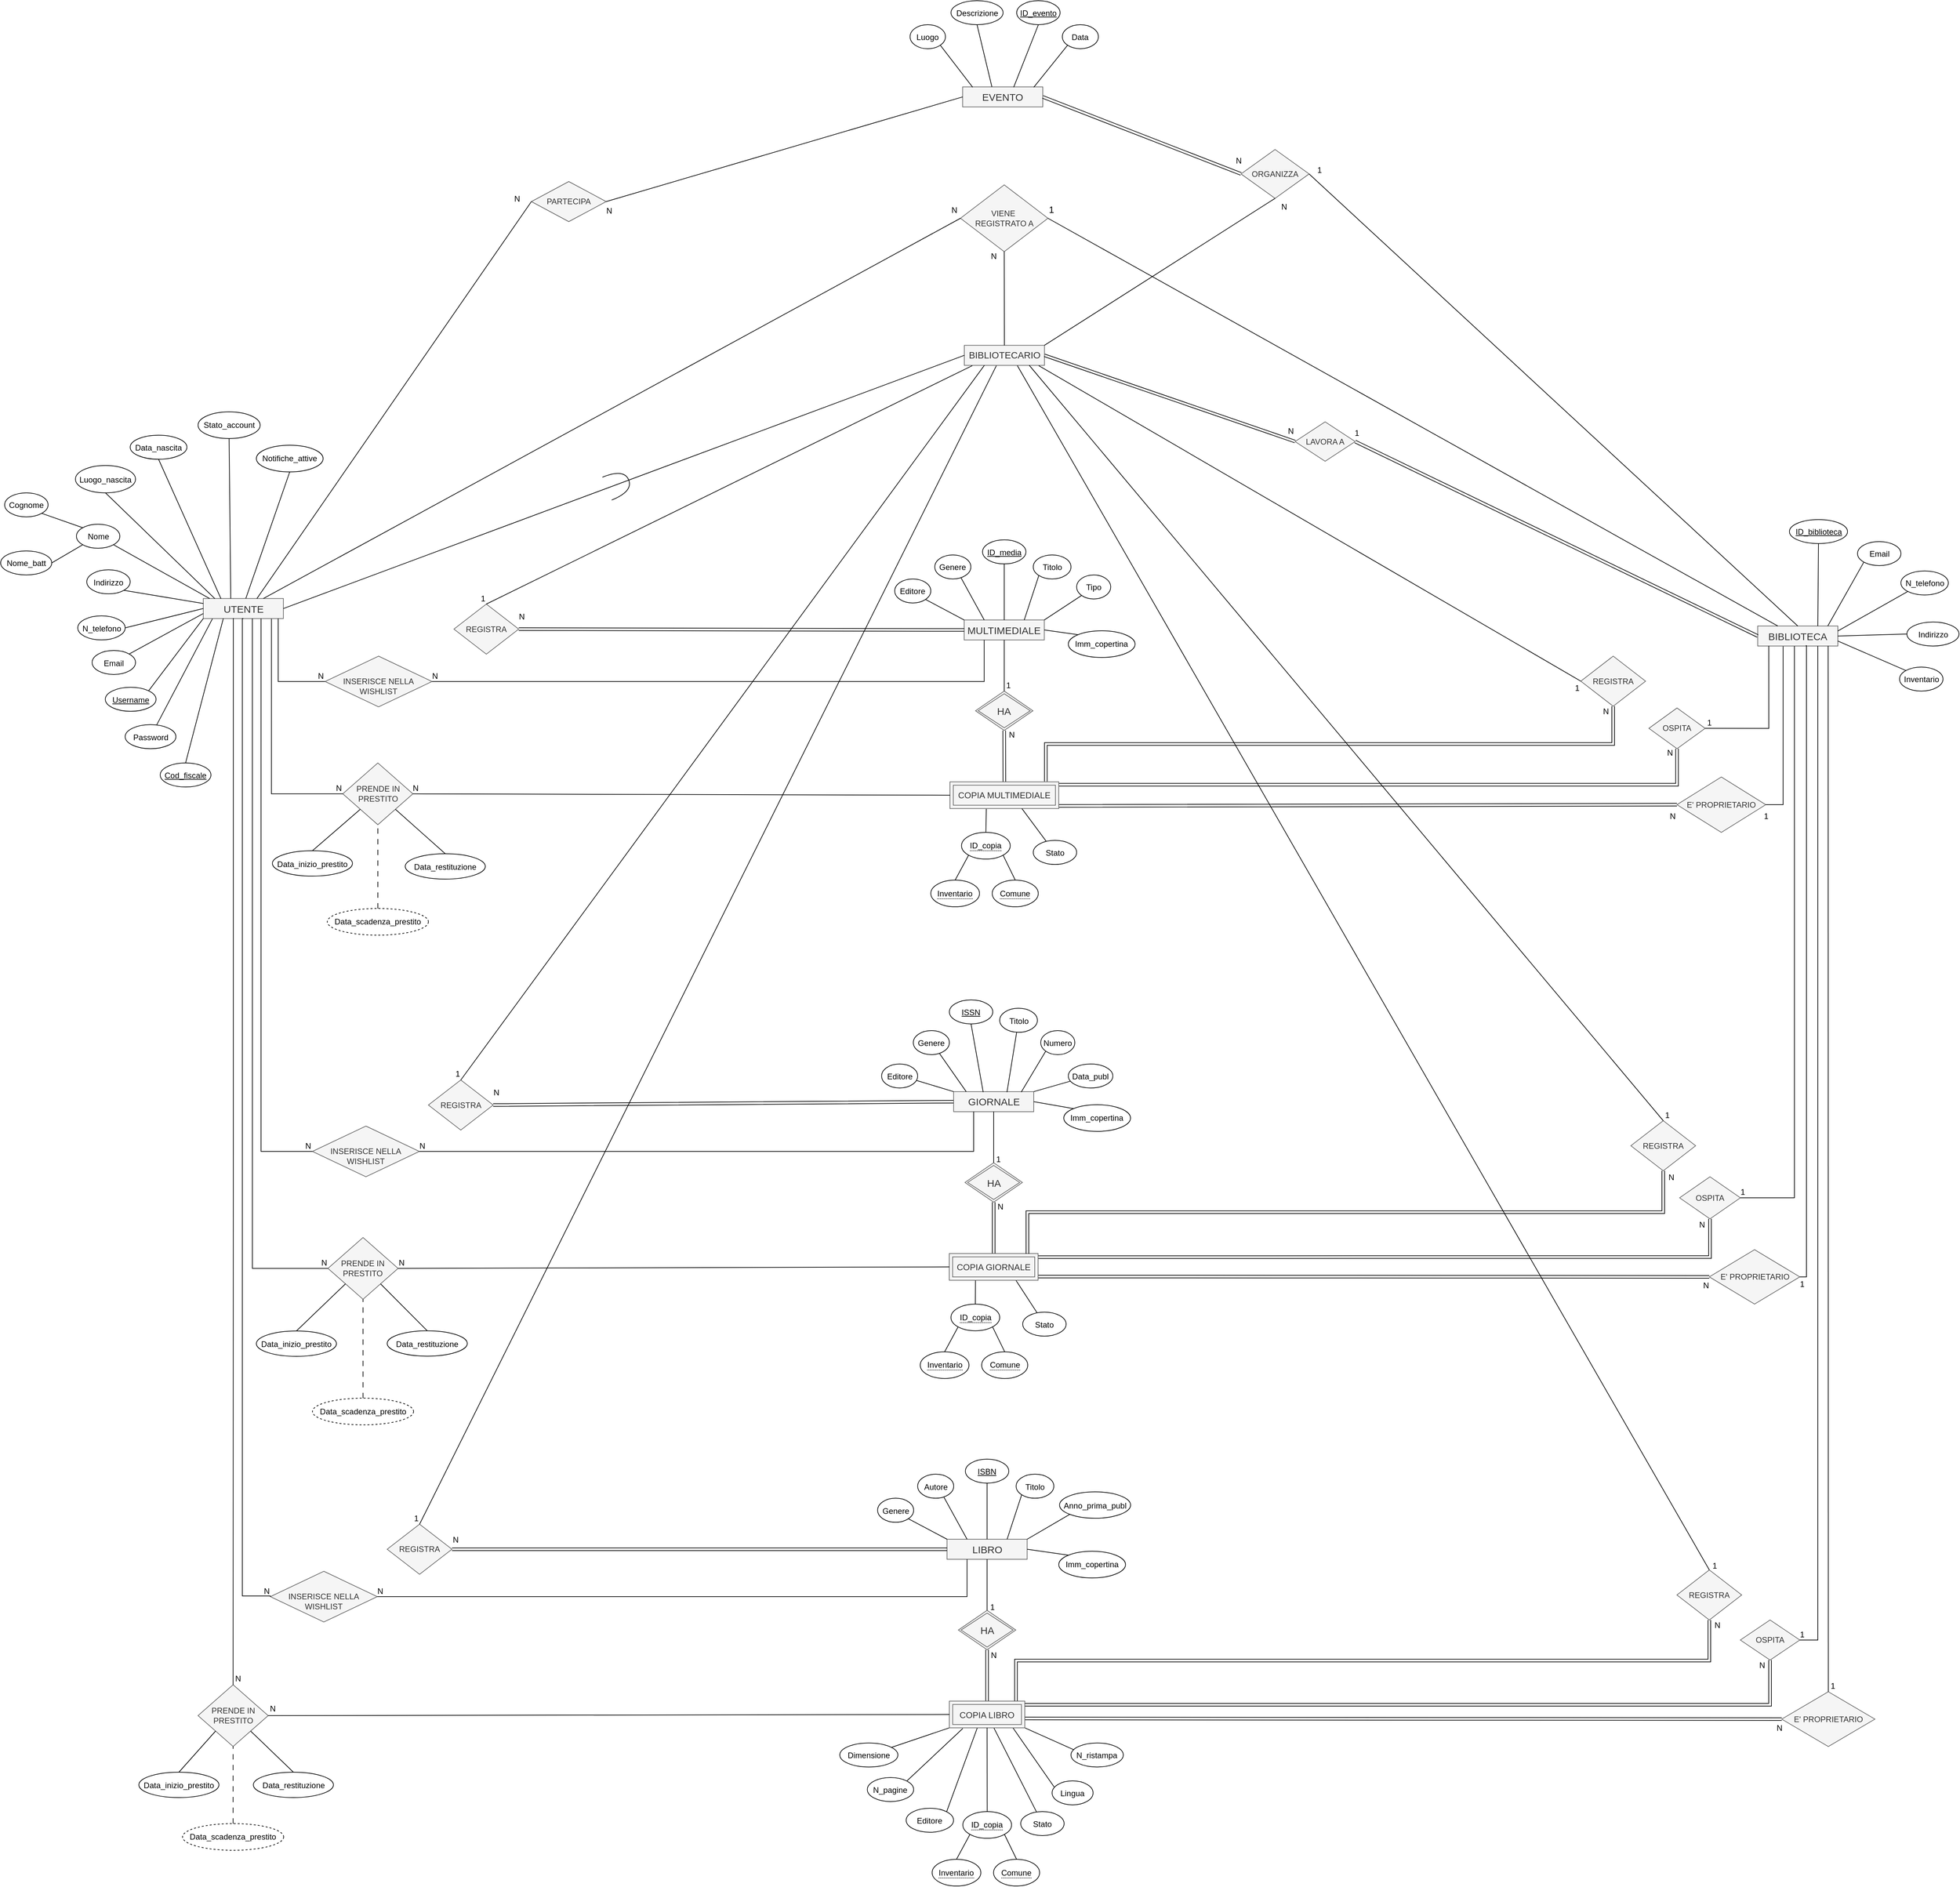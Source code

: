 <mxfile version="24.4.0" type="device">
  <diagram id="C5RBs43oDa-KdzZeNtuy" name="Page-1">
    <mxGraphModel dx="3787" dy="2900" grid="0" gridSize="10" guides="1" tooltips="1" connect="1" arrows="1" fold="1" page="1" pageScale="1" pageWidth="827" pageHeight="1169" math="0" shadow="0">
      <root>
        <mxCell id="WIyWlLk6GJQsqaUBKTNV-0" />
        <mxCell id="WIyWlLk6GJQsqaUBKTNV-1" parent="WIyWlLk6GJQsqaUBKTNV-0" />
        <mxCell id="cPJrFpIsc6c82qLKrWnZ-4" value="&lt;font style=&quot;font-size: 15px;&quot;&gt;BIBLIOTECA&lt;/font&gt;" style="rounded=0;whiteSpace=wrap;html=1;fillColor=#f5f5f5;fontColor=#333333;strokeColor=#666666;" parent="WIyWlLk6GJQsqaUBKTNV-1" vertex="1">
          <mxGeometry x="1981" y="94.83" width="120" height="30" as="geometry" />
        </mxCell>
        <mxCell id="cPJrFpIsc6c82qLKrWnZ-5" value="&lt;font style=&quot;font-size: 15px;&quot;&gt;UTENTE&lt;/font&gt;" style="rounded=0;whiteSpace=wrap;html=1;fillColor=#f5f5f5;fontColor=#333333;strokeColor=#666666;" parent="WIyWlLk6GJQsqaUBKTNV-1" vertex="1">
          <mxGeometry x="-347.5" y="53.66" width="120" height="30" as="geometry" />
        </mxCell>
        <mxCell id="cPJrFpIsc6c82qLKrWnZ-6" value="&lt;font style=&quot;font-size: 15px;&quot;&gt;EVENTO&lt;/font&gt;" style="rounded=0;whiteSpace=wrap;html=1;fillColor=#f5f5f5;fontColor=#333333;strokeColor=#666666;" parent="WIyWlLk6GJQsqaUBKTNV-1" vertex="1">
          <mxGeometry x="790.01" y="-712.8" width="120" height="30" as="geometry" />
        </mxCell>
        <mxCell id="cPJrFpIsc6c82qLKrWnZ-9" value="&lt;font style=&quot;font-size: 15px;&quot;&gt;MULTIMEDIALE&lt;/font&gt;" style="rounded=0;whiteSpace=wrap;html=1;fillColor=#f5f5f5;fontColor=#333333;strokeColor=#666666;" parent="WIyWlLk6GJQsqaUBKTNV-1" vertex="1">
          <mxGeometry x="792.29" y="85.78" width="120" height="30" as="geometry" />
        </mxCell>
        <mxCell id="cPJrFpIsc6c82qLKrWnZ-16" value="&lt;span style=&quot;font-size: 14px;&quot;&gt;BIBLIOTECARIO&lt;/span&gt;" style="rounded=0;whiteSpace=wrap;html=1;fillColor=#f5f5f5;fontColor=#333333;strokeColor=#666666;" parent="WIyWlLk6GJQsqaUBKTNV-1" vertex="1">
          <mxGeometry x="792.54" y="-325.66" width="120" height="30" as="geometry" />
        </mxCell>
        <mxCell id="cPJrFpIsc6c82qLKrWnZ-30" value="&lt;font style=&quot;font-size: 15px;&quot;&gt;HA&lt;/font&gt;" style="rhombus;whiteSpace=wrap;html=1;shadow=0;rounded=0;perimeterSpacing=0;strokeWidth=1;fillColor=#f5f5f5;fontColor=#333333;strokeColor=#666666;fillStyle=auto;double=1;" parent="WIyWlLk6GJQsqaUBKTNV-1" vertex="1">
          <mxGeometry x="809.29" y="192.33" width="86" height="59" as="geometry" />
        </mxCell>
        <mxCell id="cPJrFpIsc6c82qLKrWnZ-35" value="&lt;p style=&quot;line-height: 100%;&quot;&gt;&lt;u&gt;&lt;font style=&quot;font-size: 12px;&quot;&gt;ID_media&lt;/font&gt;&lt;/u&gt;&lt;/p&gt;" style="ellipse;whiteSpace=wrap;html=1;" parent="WIyWlLk6GJQsqaUBKTNV-1" vertex="1">
          <mxGeometry x="819.79" y="-34.22" width="65" height="36" as="geometry" />
        </mxCell>
        <mxCell id="cPJrFpIsc6c82qLKrWnZ-36" value="" style="endArrow=none;html=1;rounded=0;exitX=0.5;exitY=1;exitDx=0;exitDy=0;entryX=0.5;entryY=0;entryDx=0;entryDy=0;" parent="WIyWlLk6GJQsqaUBKTNV-1" source="cPJrFpIsc6c82qLKrWnZ-35" target="cPJrFpIsc6c82qLKrWnZ-9" edge="1">
          <mxGeometry width="50" height="50" relative="1" as="geometry">
            <mxPoint x="820.79" y="106.78" as="sourcePoint" />
            <mxPoint x="869.79" y="70.78" as="targetPoint" />
          </mxGeometry>
        </mxCell>
        <mxCell id="cPJrFpIsc6c82qLKrWnZ-47" value="&lt;p style=&quot;line-height: 100%;&quot;&gt;&lt;font style=&quot;font-size: 12px;&quot;&gt;&lt;u&gt;ID_biblioteca&lt;/u&gt;&lt;/font&gt;&lt;/p&gt;" style="ellipse;whiteSpace=wrap;html=1;" parent="WIyWlLk6GJQsqaUBKTNV-1" vertex="1">
          <mxGeometry x="2028.5" y="-64.67" width="87" height="36" as="geometry" />
        </mxCell>
        <mxCell id="cPJrFpIsc6c82qLKrWnZ-48" value="" style="endArrow=none;html=1;rounded=0;entryX=0.5;entryY=1;entryDx=0;entryDy=0;exitX=0.75;exitY=0;exitDx=0;exitDy=0;" parent="WIyWlLk6GJQsqaUBKTNV-1" source="cPJrFpIsc6c82qLKrWnZ-4" target="cPJrFpIsc6c82qLKrWnZ-47" edge="1">
          <mxGeometry width="50" height="50" relative="1" as="geometry">
            <mxPoint x="2222" y="170.83" as="sourcePoint" />
            <mxPoint x="2458" y="213.83" as="targetPoint" />
          </mxGeometry>
        </mxCell>
        <mxCell id="cPJrFpIsc6c82qLKrWnZ-49" value="&lt;p style=&quot;line-height: 100%;&quot;&gt;&lt;font style=&quot;font-size: 12px;&quot;&gt;&lt;u&gt;ID_evento&lt;/u&gt;&lt;/font&gt;&lt;/p&gt;" style="ellipse;whiteSpace=wrap;html=1;" parent="WIyWlLk6GJQsqaUBKTNV-1" vertex="1">
          <mxGeometry x="870.95" y="-842.0" width="65" height="36" as="geometry" />
        </mxCell>
        <mxCell id="cPJrFpIsc6c82qLKrWnZ-54" value="&lt;font style=&quot;font-size: 12px;&quot;&gt;E&#39; PROPRIETARIO&lt;/font&gt;" style="rhombus;whiteSpace=wrap;html=1;shadow=0;rounded=0;perimeterSpacing=0;strokeWidth=1;fillColor=#f5f5f5;fontColor=#333333;strokeColor=#666666;fillStyle=auto;double=0;" parent="WIyWlLk6GJQsqaUBKTNV-1" vertex="1">
          <mxGeometry x="1860" y="321.03" width="133" height="83" as="geometry" />
        </mxCell>
        <mxCell id="cPJrFpIsc6c82qLKrWnZ-57" value="E&#39; PROPRIETARIO" style="rhombus;whiteSpace=wrap;html=1;shadow=0;rounded=0;perimeterSpacing=0;strokeWidth=1;fillColor=#f5f5f5;fontColor=#333333;strokeColor=#666666;fillStyle=auto;double=0;" parent="WIyWlLk6GJQsqaUBKTNV-1" vertex="1">
          <mxGeometry x="1908.5" y="1029.2" width="135.5" height="81.5" as="geometry" />
        </mxCell>
        <mxCell id="cPJrFpIsc6c82qLKrWnZ-60" value="E&#39; PROPRIETARIO" style="rhombus;whiteSpace=wrap;html=1;shadow=0;rounded=0;perimeterSpacing=0;strokeWidth=1;fillColor=#f5f5f5;fontColor=#333333;strokeColor=#666666;fillStyle=auto;double=0;" parent="WIyWlLk6GJQsqaUBKTNV-1" vertex="1">
          <mxGeometry x="2017" y="1691.5" width="139.5" height="82" as="geometry" />
        </mxCell>
        <mxCell id="cPJrFpIsc6c82qLKrWnZ-64" value="" style="endArrow=none;html=1;rounded=0;entryX=0.5;entryY=0;entryDx=0;entryDy=0;exitX=0;exitY=1;exitDx=0;exitDy=0;" parent="WIyWlLk6GJQsqaUBKTNV-1" source="qCASXo7PqaojrfD85mhM-16" target="qCASXo7PqaojrfD85mhM-18" edge="1">
          <mxGeometry width="50" height="50" relative="1" as="geometry">
            <mxPoint x="1045.555" y="315.194" as="sourcePoint" />
            <mxPoint x="1028.79" y="294.78" as="targetPoint" />
          </mxGeometry>
        </mxCell>
        <mxCell id="cPJrFpIsc6c82qLKrWnZ-66" value="" style="endArrow=none;html=1;rounded=0;entryX=0.5;entryY=0;entryDx=0;entryDy=0;exitX=1;exitY=1;exitDx=0;exitDy=0;" parent="WIyWlLk6GJQsqaUBKTNV-1" source="qCASXo7PqaojrfD85mhM-16" target="qCASXo7PqaojrfD85mhM-17" edge="1">
          <mxGeometry width="50" height="50" relative="1" as="geometry">
            <mxPoint x="1092.025" y="315.194" as="sourcePoint" />
            <mxPoint x="1114.79" y="292.78" as="targetPoint" />
          </mxGeometry>
        </mxCell>
        <mxCell id="cPJrFpIsc6c82qLKrWnZ-87" value="" style="endArrow=none;html=1;rounded=0;exitX=0;exitY=0.5;exitDx=0;exitDy=0;entryX=1;entryY=0.5;entryDx=0;entryDy=0;" parent="WIyWlLk6GJQsqaUBKTNV-1" source="cPJrFpIsc6c82qLKrWnZ-16" target="cPJrFpIsc6c82qLKrWnZ-5" edge="1">
          <mxGeometry width="50" height="50" relative="1" as="geometry">
            <mxPoint x="1395.25" y="582.5" as="sourcePoint" />
            <mxPoint x="792.25" y="342.5" as="targetPoint" />
          </mxGeometry>
        </mxCell>
        <mxCell id="cPJrFpIsc6c82qLKrWnZ-89" value="&lt;font style=&quot;font-size: 12px;&quot;&gt;ORGANIZZA&lt;/font&gt;" style="rhombus;whiteSpace=wrap;html=1;shadow=0;rounded=0;perimeterSpacing=0;strokeWidth=1;fillColor=#f5f5f5;fontColor=#333333;strokeColor=#666666;fillStyle=auto;double=0;" parent="WIyWlLk6GJQsqaUBKTNV-1" vertex="1">
          <mxGeometry x="1207" y="-619" width="102" height="73.16" as="geometry" />
        </mxCell>
        <mxCell id="cPJrFpIsc6c82qLKrWnZ-92" value="&lt;font style=&quot;font-size: 12px;&quot;&gt;LAVORA A&lt;/font&gt;" style="rhombus;whiteSpace=wrap;html=1;shadow=0;rounded=0;perimeterSpacing=0;strokeWidth=1;fillColor=#f5f5f5;fontColor=#333333;strokeColor=#666666;fillStyle=auto;double=0;" parent="WIyWlLk6GJQsqaUBKTNV-1" vertex="1">
          <mxGeometry x="1288" y="-211.0" width="90" height="59" as="geometry" />
        </mxCell>
        <mxCell id="cPJrFpIsc6c82qLKrWnZ-95" value="&lt;font style=&quot;font-size: 12px;&quot;&gt;VIENE&amp;nbsp;&lt;/font&gt;&lt;div&gt;&lt;font style=&quot;font-size: 12px;&quot;&gt;REGISTRATO A&lt;/font&gt;&lt;/div&gt;" style="rhombus;whiteSpace=wrap;html=1;shadow=0;rounded=0;perimeterSpacing=0;strokeWidth=1;fillColor=#f5f5f5;fontColor=#333333;strokeColor=#666666;fillStyle=auto;double=0;" parent="WIyWlLk6GJQsqaUBKTNV-1" vertex="1">
          <mxGeometry x="786.79" y="-566" width="131" height="100" as="geometry" />
        </mxCell>
        <mxCell id="cPJrFpIsc6c82qLKrWnZ-101" value="&lt;p style=&quot;line-height: 100%;&quot;&gt;&lt;font style=&quot;font-size: 12px;&quot;&gt;Indirizzo&lt;/font&gt;&lt;/p&gt;" style="ellipse;whiteSpace=wrap;html=1;" parent="WIyWlLk6GJQsqaUBKTNV-1" vertex="1">
          <mxGeometry x="2204.5" y="88.83" width="78" height="36" as="geometry" />
        </mxCell>
        <mxCell id="cPJrFpIsc6c82qLKrWnZ-102" value="" style="endArrow=none;html=1;rounded=0;entryX=0;entryY=0.5;entryDx=0;entryDy=0;exitX=1;exitY=0.5;exitDx=0;exitDy=0;" parent="WIyWlLk6GJQsqaUBKTNV-1" source="cPJrFpIsc6c82qLKrWnZ-4" target="cPJrFpIsc6c82qLKrWnZ-101" edge="1">
          <mxGeometry width="50" height="50" relative="1" as="geometry">
            <mxPoint x="2032" y="79.83" as="sourcePoint" />
            <mxPoint x="2465" y="161.83" as="targetPoint" />
          </mxGeometry>
        </mxCell>
        <mxCell id="cPJrFpIsc6c82qLKrWnZ-103" value="&lt;p style=&quot;line-height: 100%;&quot;&gt;&lt;font style=&quot;font-size: 12px;&quot;&gt;Tipo&lt;/font&gt;&lt;/p&gt;" style="ellipse;whiteSpace=wrap;html=1;" parent="WIyWlLk6GJQsqaUBKTNV-1" vertex="1">
          <mxGeometry x="960.79" y="18.33" width="51" height="36" as="geometry" />
        </mxCell>
        <mxCell id="cPJrFpIsc6c82qLKrWnZ-104" value="" style="endArrow=none;html=1;rounded=0;exitX=0;exitY=1;exitDx=0;exitDy=0;entryX=1;entryY=0;entryDx=0;entryDy=0;" parent="WIyWlLk6GJQsqaUBKTNV-1" source="cPJrFpIsc6c82qLKrWnZ-103" target="cPJrFpIsc6c82qLKrWnZ-9" edge="1">
          <mxGeometry width="50" height="50" relative="1" as="geometry">
            <mxPoint x="908.79" y="104.78" as="sourcePoint" />
            <mxPoint x="935.79" y="111.78" as="targetPoint" />
          </mxGeometry>
        </mxCell>
        <mxCell id="cPJrFpIsc6c82qLKrWnZ-109" value="&lt;p style=&quot;line-height: 100%;&quot;&gt;&lt;font style=&quot;font-size: 12px;&quot;&gt;&lt;u&gt;Cod_fiscale&lt;/u&gt;&lt;/font&gt;&lt;/p&gt;" style="ellipse;whiteSpace=wrap;html=1;" parent="WIyWlLk6GJQsqaUBKTNV-1" vertex="1">
          <mxGeometry x="-412" y="300.04" width="76" height="36" as="geometry" />
        </mxCell>
        <mxCell id="cPJrFpIsc6c82qLKrWnZ-110" value="" style="endArrow=none;html=1;rounded=0;entryX=0.5;entryY=0;entryDx=0;entryDy=0;exitX=0.25;exitY=1;exitDx=0;exitDy=0;" parent="WIyWlLk6GJQsqaUBKTNV-1" source="cPJrFpIsc6c82qLKrWnZ-5" target="cPJrFpIsc6c82qLKrWnZ-109" edge="1">
          <mxGeometry width="50" height="50" relative="1" as="geometry">
            <mxPoint x="-272.5" y="83.66" as="sourcePoint" />
            <mxPoint x="-11" y="114.66" as="targetPoint" />
          </mxGeometry>
        </mxCell>
        <mxCell id="cPJrFpIsc6c82qLKrWnZ-111" value="&lt;p style=&quot;line-height: 100%;&quot;&gt;&lt;font style=&quot;font-size: 12px;&quot;&gt;Nome&lt;/font&gt;&lt;/p&gt;" style="ellipse;whiteSpace=wrap;html=1;" parent="WIyWlLk6GJQsqaUBKTNV-1" vertex="1">
          <mxGeometry x="-537.5" y="-57.67" width="65" height="36" as="geometry" />
        </mxCell>
        <mxCell id="cPJrFpIsc6c82qLKrWnZ-112" value="" style="endArrow=none;html=1;rounded=0;entryX=1;entryY=1;entryDx=0;entryDy=0;exitX=0.079;exitY=0;exitDx=0;exitDy=0;exitPerimeter=0;" parent="WIyWlLk6GJQsqaUBKTNV-1" source="cPJrFpIsc6c82qLKrWnZ-5" target="cPJrFpIsc6c82qLKrWnZ-111" edge="1">
          <mxGeometry width="50" height="50" relative="1" as="geometry">
            <mxPoint x="-518" y="-182.34" as="sourcePoint" />
            <mxPoint x="-518" y="-258.34" as="targetPoint" />
          </mxGeometry>
        </mxCell>
        <mxCell id="cPJrFpIsc6c82qLKrWnZ-113" value="&lt;p style=&quot;line-height: 100%;&quot;&gt;&lt;font style=&quot;font-size: 12px;&quot;&gt;Data_nascita&lt;/font&gt;&lt;/p&gt;" style="ellipse;whiteSpace=wrap;html=1;" parent="WIyWlLk6GJQsqaUBKTNV-1" vertex="1">
          <mxGeometry x="-457" y="-191" width="85" height="36" as="geometry" />
        </mxCell>
        <mxCell id="cPJrFpIsc6c82qLKrWnZ-114" value="" style="endArrow=none;html=1;rounded=0;entryX=0.5;entryY=1;entryDx=0;entryDy=0;exitX=0.221;exitY=0.009;exitDx=0;exitDy=0;exitPerimeter=0;" parent="WIyWlLk6GJQsqaUBKTNV-1" source="cPJrFpIsc6c82qLKrWnZ-5" target="cPJrFpIsc6c82qLKrWnZ-113" edge="1">
          <mxGeometry width="50" height="50" relative="1" as="geometry">
            <mxPoint x="-319" y="91.66" as="sourcePoint" />
            <mxPoint x="-170" y="106.66" as="targetPoint" />
          </mxGeometry>
        </mxCell>
        <mxCell id="cPJrFpIsc6c82qLKrWnZ-115" value="&lt;p style=&quot;line-height: 100%;&quot;&gt;&lt;font style=&quot;font-size: 12px;&quot;&gt;Indirizzo&lt;/font&gt;&lt;/p&gt;" style="ellipse;whiteSpace=wrap;html=1;" parent="WIyWlLk6GJQsqaUBKTNV-1" vertex="1">
          <mxGeometry x="-522" y="10.66" width="65" height="36" as="geometry" />
        </mxCell>
        <mxCell id="cPJrFpIsc6c82qLKrWnZ-116" value="" style="endArrow=none;html=1;rounded=0;entryX=1;entryY=1;entryDx=0;entryDy=0;exitX=0;exitY=0.25;exitDx=0;exitDy=0;" parent="WIyWlLk6GJQsqaUBKTNV-1" source="cPJrFpIsc6c82qLKrWnZ-5" target="cPJrFpIsc6c82qLKrWnZ-115" edge="1">
          <mxGeometry width="50" height="50" relative="1" as="geometry">
            <mxPoint x="-344.5" y="99.66" as="sourcePoint" />
            <mxPoint x="-195.5" y="114.66" as="targetPoint" />
          </mxGeometry>
        </mxCell>
        <mxCell id="cPJrFpIsc6c82qLKrWnZ-117" value="&lt;p style=&quot;line-height: 100%;&quot;&gt;&lt;font style=&quot;font-size: 12px;&quot;&gt;Nome_batt&lt;/font&gt;&lt;/p&gt;" style="ellipse;whiteSpace=wrap;html=1;" parent="WIyWlLk6GJQsqaUBKTNV-1" vertex="1">
          <mxGeometry x="-651" y="-17.67" width="76.5" height="36" as="geometry" />
        </mxCell>
        <mxCell id="cPJrFpIsc6c82qLKrWnZ-118" value="" style="endArrow=none;html=1;rounded=0;entryX=1;entryY=0.5;entryDx=0;entryDy=0;exitX=0;exitY=1;exitDx=0;exitDy=0;" parent="WIyWlLk6GJQsqaUBKTNV-1" source="cPJrFpIsc6c82qLKrWnZ-111" target="cPJrFpIsc6c82qLKrWnZ-117" edge="1">
          <mxGeometry width="50" height="50" relative="1" as="geometry">
            <mxPoint x="-527.5" y="-64.01" as="sourcePoint" />
            <mxPoint x="-378.5" y="-49.01" as="targetPoint" />
          </mxGeometry>
        </mxCell>
        <mxCell id="cPJrFpIsc6c82qLKrWnZ-119" value="&lt;p style=&quot;line-height: 100%;&quot;&gt;&lt;font style=&quot;font-size: 12px;&quot;&gt;Cognome&lt;/font&gt;&lt;/p&gt;" style="ellipse;whiteSpace=wrap;html=1;" parent="WIyWlLk6GJQsqaUBKTNV-1" vertex="1">
          <mxGeometry x="-645" y="-104.67" width="65" height="36" as="geometry" />
        </mxCell>
        <mxCell id="cPJrFpIsc6c82qLKrWnZ-120" value="" style="endArrow=none;html=1;rounded=0;entryX=1;entryY=1;entryDx=0;entryDy=0;exitX=0;exitY=0;exitDx=0;exitDy=0;" parent="WIyWlLk6GJQsqaUBKTNV-1" source="cPJrFpIsc6c82qLKrWnZ-111" target="cPJrFpIsc6c82qLKrWnZ-119" edge="1">
          <mxGeometry width="50" height="50" relative="1" as="geometry">
            <mxPoint x="-431.25" y="-68.01" as="sourcePoint" />
            <mxPoint x="-282.25" y="-53.01" as="targetPoint" />
          </mxGeometry>
        </mxCell>
        <mxCell id="cPJrFpIsc6c82qLKrWnZ-128" value="&lt;p style=&quot;line-height: 100%;&quot;&gt;N_telefono&lt;/p&gt;" style="ellipse;whiteSpace=wrap;html=1;" parent="WIyWlLk6GJQsqaUBKTNV-1" vertex="1">
          <mxGeometry x="-535.5" y="79.66" width="71" height="36" as="geometry" />
        </mxCell>
        <mxCell id="cPJrFpIsc6c82qLKrWnZ-129" value="" style="endArrow=none;html=1;rounded=0;entryX=1;entryY=0.5;entryDx=0;entryDy=0;exitX=0;exitY=0.5;exitDx=0;exitDy=0;" parent="WIyWlLk6GJQsqaUBKTNV-1" source="cPJrFpIsc6c82qLKrWnZ-5" target="cPJrFpIsc6c82qLKrWnZ-128" edge="1">
          <mxGeometry width="50" height="50" relative="1" as="geometry">
            <mxPoint x="-404.5" y="100.16" as="sourcePoint" />
            <mxPoint x="-277.5" y="166.16" as="targetPoint" />
          </mxGeometry>
        </mxCell>
        <mxCell id="cPJrFpIsc6c82qLKrWnZ-130" value="&lt;p style=&quot;line-height: 100%;&quot;&gt;&lt;font style=&quot;font-size: 12px;&quot;&gt;Email&lt;/font&gt;&lt;/p&gt;" style="ellipse;whiteSpace=wrap;html=1;" parent="WIyWlLk6GJQsqaUBKTNV-1" vertex="1">
          <mxGeometry x="-514" y="131.5" width="65" height="36" as="geometry" />
        </mxCell>
        <mxCell id="cPJrFpIsc6c82qLKrWnZ-131" value="" style="endArrow=none;html=1;rounded=0;entryX=1;entryY=0;entryDx=0;entryDy=0;exitX=0;exitY=0.75;exitDx=0;exitDy=0;" parent="WIyWlLk6GJQsqaUBKTNV-1" source="cPJrFpIsc6c82qLKrWnZ-5" target="cPJrFpIsc6c82qLKrWnZ-130" edge="1">
          <mxGeometry width="50" height="50" relative="1" as="geometry">
            <mxPoint x="-390.5" y="159.66" as="sourcePoint" />
            <mxPoint x="-263.5" y="225.66" as="targetPoint" />
          </mxGeometry>
        </mxCell>
        <mxCell id="cPJrFpIsc6c82qLKrWnZ-132" value="&lt;p style=&quot;line-height: 100%;&quot;&gt;N_ristampa&lt;/p&gt;" style="ellipse;whiteSpace=wrap;html=1;" parent="WIyWlLk6GJQsqaUBKTNV-1" vertex="1">
          <mxGeometry x="952.29" y="1768.2" width="78.39" height="36" as="geometry" />
        </mxCell>
        <mxCell id="cPJrFpIsc6c82qLKrWnZ-133" value="" style="endArrow=none;html=1;rounded=0;exitX=0.059;exitY=0.288;exitDx=0;exitDy=0;entryX=1;entryY=1;entryDx=0;entryDy=0;exitPerimeter=0;" parent="WIyWlLk6GJQsqaUBKTNV-1" source="cPJrFpIsc6c82qLKrWnZ-132" target="5Dr8Hea_fHDdtZpV_TDE-146" edge="1">
          <mxGeometry width="50" height="50" relative="1" as="geometry">
            <mxPoint x="1005.49" y="1662.45" as="sourcePoint" />
            <mxPoint x="980.74" y="1477" as="targetPoint" />
          </mxGeometry>
        </mxCell>
        <mxCell id="cPJrFpIsc6c82qLKrWnZ-136" value="&lt;p style=&quot;line-height: 100%;&quot;&gt;Stato&lt;/p&gt;" style="ellipse;whiteSpace=wrap;html=1;" parent="WIyWlLk6GJQsqaUBKTNV-1" vertex="1">
          <mxGeometry x="895.79" y="416.03" width="65" height="36" as="geometry" />
        </mxCell>
        <mxCell id="PWOkXNn3tWUI3Z43XTmZ-1" value="OSPITA" style="rhombus;whiteSpace=wrap;html=1;shadow=0;rounded=0;perimeterSpacing=0;strokeWidth=1;fillColor=#f5f5f5;fontColor=#333333;strokeColor=#666666;fillStyle=auto;double=0;" parent="WIyWlLk6GJQsqaUBKTNV-1" vertex="1">
          <mxGeometry x="1818" y="217.66" width="84.25" height="61" as="geometry" />
        </mxCell>
        <mxCell id="PWOkXNn3tWUI3Z43XTmZ-4" value="OSPITA" style="rhombus;whiteSpace=wrap;html=1;shadow=0;rounded=0;perimeterSpacing=0;strokeWidth=1;fillColor=#f5f5f5;fontColor=#333333;strokeColor=#666666;fillStyle=auto;double=0;" parent="WIyWlLk6GJQsqaUBKTNV-1" vertex="1">
          <mxGeometry x="1864" y="920.0" width="91" height="63" as="geometry" />
        </mxCell>
        <mxCell id="PWOkXNn3tWUI3Z43XTmZ-7" value="OSPITA" style="rhombus;whiteSpace=wrap;html=1;shadow=0;rounded=0;perimeterSpacing=0;strokeWidth=1;fillColor=#f5f5f5;fontColor=#333333;strokeColor=#666666;fillStyle=auto;double=0;" parent="WIyWlLk6GJQsqaUBKTNV-1" vertex="1">
          <mxGeometry x="1955" y="1584" width="89" height="60" as="geometry" />
        </mxCell>
        <mxCell id="PWOkXNn3tWUI3Z43XTmZ-10" value="&lt;p style=&quot;line-height: 100%;&quot;&gt;&lt;font style=&quot;font-size: 12px;&quot;&gt;&lt;u&gt;Username&lt;/u&gt;&lt;/font&gt;&lt;/p&gt;" style="ellipse;whiteSpace=wrap;html=1;" parent="WIyWlLk6GJQsqaUBKTNV-1" vertex="1">
          <mxGeometry x="-494.25" y="186.66" width="76" height="36" as="geometry" />
        </mxCell>
        <mxCell id="PWOkXNn3tWUI3Z43XTmZ-11" value="" style="endArrow=none;html=1;rounded=0;entryX=1;entryY=0;entryDx=0;entryDy=0;exitX=0;exitY=1;exitDx=0;exitDy=0;" parent="WIyWlLk6GJQsqaUBKTNV-1" source="cPJrFpIsc6c82qLKrWnZ-5" target="PWOkXNn3tWUI3Z43XTmZ-10" edge="1">
          <mxGeometry width="50" height="50" relative="1" as="geometry">
            <mxPoint x="-237.5" y="57.66" as="sourcePoint" />
            <mxPoint x="-1" y="124.66" as="targetPoint" />
          </mxGeometry>
        </mxCell>
        <mxCell id="PWOkXNn3tWUI3Z43XTmZ-12" value="&lt;p style=&quot;line-height: 100%;&quot;&gt;&lt;font style=&quot;font-size: 12px;&quot;&gt;Password&lt;/font&gt;&lt;/p&gt;" style="ellipse;whiteSpace=wrap;html=1;" parent="WIyWlLk6GJQsqaUBKTNV-1" vertex="1">
          <mxGeometry x="-464.5" y="242.66" width="76" height="36" as="geometry" />
        </mxCell>
        <mxCell id="PWOkXNn3tWUI3Z43XTmZ-13" value="" style="endArrow=none;html=1;rounded=0;exitX=0.114;exitY=1.014;exitDx=0;exitDy=0;exitPerimeter=0;" parent="WIyWlLk6GJQsqaUBKTNV-1" source="cPJrFpIsc6c82qLKrWnZ-5" target="PWOkXNn3tWUI3Z43XTmZ-12" edge="1">
          <mxGeometry width="50" height="50" relative="1" as="geometry">
            <mxPoint x="-178.5" y="78.66" as="sourcePoint" />
            <mxPoint x="151" y="120.66" as="targetPoint" />
          </mxGeometry>
        </mxCell>
        <mxCell id="mCI2MxX1cyDvArZYnoPV-0" value="&lt;p style=&quot;line-height: 100%;&quot;&gt;&lt;font style=&quot;font-size: 12px;&quot;&gt;Luogo_nascita&lt;/font&gt;&lt;/p&gt;" style="ellipse;whiteSpace=wrap;html=1;" parent="WIyWlLk6GJQsqaUBKTNV-1" vertex="1">
          <mxGeometry x="-539" y="-145.67" width="90" height="41" as="geometry" />
        </mxCell>
        <mxCell id="mCI2MxX1cyDvArZYnoPV-1" value="" style="endArrow=none;html=1;rounded=0;entryX=0.5;entryY=1;entryDx=0;entryDy=0;exitX=0.145;exitY=0.009;exitDx=0;exitDy=0;exitPerimeter=0;" parent="WIyWlLk6GJQsqaUBKTNV-1" source="cPJrFpIsc6c82qLKrWnZ-5" target="mCI2MxX1cyDvArZYnoPV-0" edge="1">
          <mxGeometry width="50" height="50" relative="1" as="geometry">
            <mxPoint x="-329" y="53" as="sourcePoint" />
            <mxPoint x="-159" y="54.66" as="targetPoint" />
          </mxGeometry>
        </mxCell>
        <mxCell id="mCI2MxX1cyDvArZYnoPV-25" value="&lt;p style=&quot;line-height: 100%;&quot;&gt;&lt;font style=&quot;font-size: 12px;&quot;&gt;Data&lt;/font&gt;&lt;/p&gt;" style="ellipse;whiteSpace=wrap;html=1;" parent="WIyWlLk6GJQsqaUBKTNV-1" vertex="1">
          <mxGeometry x="939.34" y="-806.0" width="54" height="36" as="geometry" />
        </mxCell>
        <mxCell id="mCI2MxX1cyDvArZYnoPV-27" value="&lt;p style=&quot;line-height: 100%;&quot;&gt;&lt;font style=&quot;font-size: 12px;&quot;&gt;Luogo&lt;/font&gt;&lt;/p&gt;" style="ellipse;whiteSpace=wrap;html=1;" parent="WIyWlLk6GJQsqaUBKTNV-1" vertex="1">
          <mxGeometry x="711.24" y="-806.0" width="53" height="36" as="geometry" />
        </mxCell>
        <mxCell id="mCI2MxX1cyDvArZYnoPV-29" value="&lt;p style=&quot;line-height: 100%;&quot;&gt;&lt;font style=&quot;font-size: 12px;&quot;&gt;Descrizione&lt;/font&gt;&lt;/p&gt;" style="ellipse;whiteSpace=wrap;html=1;" parent="WIyWlLk6GJQsqaUBKTNV-1" vertex="1">
          <mxGeometry x="772.56" y="-842.0" width="78" height="36" as="geometry" />
        </mxCell>
        <mxCell id="mCI2MxX1cyDvArZYnoPV-31" value="&lt;p style=&quot;line-height: 100%;&quot;&gt;N_telefono&lt;/p&gt;" style="ellipse;whiteSpace=wrap;html=1;" parent="WIyWlLk6GJQsqaUBKTNV-1" vertex="1">
          <mxGeometry x="2195.5" y="12.33" width="71" height="36" as="geometry" />
        </mxCell>
        <mxCell id="mCI2MxX1cyDvArZYnoPV-32" value="" style="endArrow=none;html=1;rounded=0;entryX=0;entryY=1;entryDx=0;entryDy=0;exitX=1;exitY=0.25;exitDx=0;exitDy=0;" parent="WIyWlLk6GJQsqaUBKTNV-1" source="cPJrFpIsc6c82qLKrWnZ-4" target="mCI2MxX1cyDvArZYnoPV-31" edge="1">
          <mxGeometry width="50" height="50" relative="1" as="geometry">
            <mxPoint x="2244.5" y="-51.67" as="sourcePoint" />
            <mxPoint x="2391" y="91.33" as="targetPoint" />
          </mxGeometry>
        </mxCell>
        <mxCell id="mCI2MxX1cyDvArZYnoPV-33" value="&lt;p style=&quot;line-height: 100%;&quot;&gt;&lt;font style=&quot;font-size: 12px;&quot;&gt;Email&lt;/font&gt;&lt;/p&gt;" style="ellipse;whiteSpace=wrap;html=1;" parent="WIyWlLk6GJQsqaUBKTNV-1" vertex="1">
          <mxGeometry x="2130.5" y="-31.67" width="65" height="36" as="geometry" />
        </mxCell>
        <mxCell id="mCI2MxX1cyDvArZYnoPV-34" value="" style="endArrow=none;html=1;rounded=0;entryX=0.875;entryY=-0.002;entryDx=0;entryDy=0;exitX=0;exitY=1;exitDx=0;exitDy=0;entryPerimeter=0;" parent="WIyWlLk6GJQsqaUBKTNV-1" source="mCI2MxX1cyDvArZYnoPV-33" target="cPJrFpIsc6c82qLKrWnZ-4" edge="1">
          <mxGeometry width="50" height="50" relative="1" as="geometry">
            <mxPoint x="2316" y="-3.17" as="sourcePoint" />
            <mxPoint x="2405" y="150.83" as="targetPoint" />
          </mxGeometry>
        </mxCell>
        <mxCell id="mCI2MxX1cyDvArZYnoPV-43" value="&lt;p style=&quot;line-height: 100%;&quot;&gt;Editore&lt;/p&gt;" style="ellipse;whiteSpace=wrap;html=1;" parent="WIyWlLk6GJQsqaUBKTNV-1" vertex="1">
          <mxGeometry x="705.39" y="1866" width="71" height="36" as="geometry" />
        </mxCell>
        <mxCell id="mCI2MxX1cyDvArZYnoPV-44" value="" style="endArrow=none;html=1;rounded=0;entryX=0.372;entryY=0.986;entryDx=0;entryDy=0;exitX=1;exitY=0;exitDx=0;exitDy=0;entryPerimeter=0;" parent="WIyWlLk6GJQsqaUBKTNV-1" source="mCI2MxX1cyDvArZYnoPV-43" target="5Dr8Hea_fHDdtZpV_TDE-146" edge="1">
          <mxGeometry width="50" height="50" relative="1" as="geometry">
            <mxPoint x="739.61" y="1775" as="sourcePoint" />
            <mxPoint x="680.4" y="1635.72" as="targetPoint" />
          </mxGeometry>
        </mxCell>
        <mxCell id="mCI2MxX1cyDvArZYnoPV-45" value="&lt;p style=&quot;line-height: 100%;&quot;&gt;Lingua&lt;/p&gt;" style="ellipse;whiteSpace=wrap;html=1;" parent="WIyWlLk6GJQsqaUBKTNV-1" vertex="1">
          <mxGeometry x="924" y="1825" width="61.39" height="36" as="geometry" />
        </mxCell>
        <mxCell id="mCI2MxX1cyDvArZYnoPV-46" value="" style="endArrow=none;html=1;rounded=0;exitX=0.05;exitY=0.254;exitDx=0;exitDy=0;entryX=0.835;entryY=0.968;entryDx=0;entryDy=0;exitPerimeter=0;entryPerimeter=0;" parent="WIyWlLk6GJQsqaUBKTNV-1" source="mCI2MxX1cyDvArZYnoPV-45" target="5Dr8Hea_fHDdtZpV_TDE-146" edge="1">
          <mxGeometry width="50" height="50" relative="1" as="geometry">
            <mxPoint x="1180.4" y="1867.7" as="sourcePoint" />
            <mxPoint x="1146.61" y="1640" as="targetPoint" />
          </mxGeometry>
        </mxCell>
        <mxCell id="mCI2MxX1cyDvArZYnoPV-47" value="&lt;p style=&quot;line-height: 100%;&quot;&gt;N_pagine&lt;/p&gt;" style="ellipse;whiteSpace=wrap;html=1;" parent="WIyWlLk6GJQsqaUBKTNV-1" vertex="1">
          <mxGeometry x="647.22" y="1820" width="69.39" height="36" as="geometry" />
        </mxCell>
        <mxCell id="mCI2MxX1cyDvArZYnoPV-48" value="" style="endArrow=none;html=1;rounded=0;exitX=1;exitY=0;exitDx=0;exitDy=0;entryX=0.178;entryY=1.023;entryDx=0;entryDy=0;entryPerimeter=0;" parent="WIyWlLk6GJQsqaUBKTNV-1" source="mCI2MxX1cyDvArZYnoPV-47" target="5Dr8Hea_fHDdtZpV_TDE-146" edge="1">
          <mxGeometry width="50" height="50" relative="1" as="geometry">
            <mxPoint x="1281.11" y="1880.45" as="sourcePoint" />
            <mxPoint x="913.61" y="1655" as="targetPoint" />
          </mxGeometry>
        </mxCell>
        <mxCell id="mCI2MxX1cyDvArZYnoPV-49" value="&lt;p style=&quot;line-height: 100%;&quot;&gt;Inventario&lt;/p&gt;" style="ellipse;whiteSpace=wrap;html=1;" parent="WIyWlLk6GJQsqaUBKTNV-1" vertex="1">
          <mxGeometry x="2193.5" y="156.33" width="65" height="36" as="geometry" />
        </mxCell>
        <mxCell id="mCI2MxX1cyDvArZYnoPV-50" value="" style="endArrow=none;html=1;rounded=0;exitX=0;exitY=0;exitDx=0;exitDy=0;entryX=1;entryY=0.75;entryDx=0;entryDy=0;" parent="WIyWlLk6GJQsqaUBKTNV-1" source="mCI2MxX1cyDvArZYnoPV-49" target="cPJrFpIsc6c82qLKrWnZ-4" edge="1">
          <mxGeometry width="50" height="50" relative="1" as="geometry">
            <mxPoint x="2298.5" y="182.83" as="sourcePoint" />
            <mxPoint x="2161" y="119.83" as="targetPoint" />
          </mxGeometry>
        </mxCell>
        <mxCell id="mCI2MxX1cyDvArZYnoPV-53" value="&lt;p style=&quot;line-height: 100%;&quot;&gt;Dimensione&lt;/p&gt;" style="ellipse;whiteSpace=wrap;html=1;" parent="WIyWlLk6GJQsqaUBKTNV-1" vertex="1">
          <mxGeometry x="606" y="1768.2" width="87" height="36" as="geometry" />
        </mxCell>
        <mxCell id="mCI2MxX1cyDvArZYnoPV-54" value="" style="endArrow=none;html=1;rounded=0;entryX=0;entryY=1;entryDx=0;entryDy=0;" parent="WIyWlLk6GJQsqaUBKTNV-1" source="mCI2MxX1cyDvArZYnoPV-53" target="5Dr8Hea_fHDdtZpV_TDE-146" edge="1">
          <mxGeometry width="50" height="50" relative="1" as="geometry">
            <mxPoint x="686.61" y="1713" as="sourcePoint" />
            <mxPoint x="645.61" y="1720.75" as="targetPoint" />
          </mxGeometry>
        </mxCell>
        <mxCell id="mCI2MxX1cyDvArZYnoPV-68" value="&lt;p style=&quot;line-height: 100%;&quot;&gt;&lt;font style=&quot;font-size: 12px;&quot;&gt;Titolo&lt;/font&gt;&lt;/p&gt;" style="ellipse;whiteSpace=wrap;html=1;" parent="WIyWlLk6GJQsqaUBKTNV-1" vertex="1">
          <mxGeometry x="895.79" y="-11.67" width="56.5" height="36" as="geometry" />
        </mxCell>
        <mxCell id="mCI2MxX1cyDvArZYnoPV-69" value="" style="endArrow=none;html=1;rounded=0;exitX=0;exitY=1;exitDx=0;exitDy=0;entryX=0.75;entryY=0;entryDx=0;entryDy=0;" parent="WIyWlLk6GJQsqaUBKTNV-1" source="mCI2MxX1cyDvArZYnoPV-68" target="cPJrFpIsc6c82qLKrWnZ-9" edge="1">
          <mxGeometry width="50" height="50" relative="1" as="geometry">
            <mxPoint x="662.29" y="48.78" as="sourcePoint" />
            <mxPoint x="755.29" y="59.78" as="targetPoint" />
          </mxGeometry>
        </mxCell>
        <mxCell id="mCI2MxX1cyDvArZYnoPV-70" value="&lt;p style=&quot;line-height: 100%;&quot;&gt;Genere&lt;/p&gt;" style="ellipse;whiteSpace=wrap;html=1;" parent="WIyWlLk6GJQsqaUBKTNV-1" vertex="1">
          <mxGeometry x="748.29" y="-11.67" width="54" height="36" as="geometry" />
        </mxCell>
        <mxCell id="mCI2MxX1cyDvArZYnoPV-71" value="" style="endArrow=none;html=1;rounded=0;exitX=0.73;exitY=0.961;exitDx=0;exitDy=0;entryX=0.25;entryY=0;entryDx=0;entryDy=0;exitPerimeter=0;" parent="WIyWlLk6GJQsqaUBKTNV-1" source="mCI2MxX1cyDvArZYnoPV-70" target="cPJrFpIsc6c82qLKrWnZ-9" edge="1">
          <mxGeometry width="50" height="50" relative="1" as="geometry">
            <mxPoint x="1076.29" y="175.78" as="sourcePoint" />
            <mxPoint x="929.79" y="99.78" as="targetPoint" />
          </mxGeometry>
        </mxCell>
        <mxCell id="mCI2MxX1cyDvArZYnoPV-72" value="&lt;p style=&quot;line-height: 100%;&quot;&gt;Editore&lt;/p&gt;" style="ellipse;whiteSpace=wrap;html=1;" parent="WIyWlLk6GJQsqaUBKTNV-1" vertex="1">
          <mxGeometry x="688.29" y="24.33" width="54" height="36" as="geometry" />
        </mxCell>
        <mxCell id="mCI2MxX1cyDvArZYnoPV-73" value="" style="endArrow=none;html=1;rounded=0;exitX=1;exitY=1;exitDx=0;exitDy=0;entryX=0;entryY=0;entryDx=0;entryDy=0;" parent="WIyWlLk6GJQsqaUBKTNV-1" source="mCI2MxX1cyDvArZYnoPV-72" target="cPJrFpIsc6c82qLKrWnZ-9" edge="1">
          <mxGeometry width="50" height="50" relative="1" as="geometry">
            <mxPoint x="1106.29" y="205.78" as="sourcePoint" />
            <mxPoint x="929.79" y="92.78" as="targetPoint" />
          </mxGeometry>
        </mxCell>
        <mxCell id="HkZrVD3K7OIEmSXKgyu2-1" value="" style="shape=link;html=1;rounded=0;exitX=0.5;exitY=1;exitDx=0;exitDy=0;entryX=0.5;entryY=0;entryDx=0;entryDy=0;" parent="WIyWlLk6GJQsqaUBKTNV-1" source="cPJrFpIsc6c82qLKrWnZ-30" target="qCASXo7PqaojrfD85mhM-32" edge="1">
          <mxGeometry relative="1" as="geometry">
            <mxPoint x="1068.29" y="204.78" as="sourcePoint" />
            <mxPoint x="981.29" y="243.78" as="targetPoint" />
          </mxGeometry>
        </mxCell>
        <mxCell id="HkZrVD3K7OIEmSXKgyu2-2" value="N" style="resizable=0;html=1;whiteSpace=wrap;align=right;verticalAlign=bottom;" parent="HkZrVD3K7OIEmSXKgyu2-1" connectable="0" vertex="1">
          <mxGeometry x="1" relative="1" as="geometry">
            <mxPoint x="17" y="-62" as="offset" />
          </mxGeometry>
        </mxCell>
        <mxCell id="HkZrVD3K7OIEmSXKgyu2-3" value="" style="endArrow=none;html=1;rounded=0;exitX=0.5;exitY=0;exitDx=0;exitDy=0;entryX=0.5;entryY=1;entryDx=0;entryDy=0;" parent="WIyWlLk6GJQsqaUBKTNV-1" source="cPJrFpIsc6c82qLKrWnZ-30" target="cPJrFpIsc6c82qLKrWnZ-9" edge="1">
          <mxGeometry relative="1" as="geometry">
            <mxPoint x="1068.29" y="290.78" as="sourcePoint" />
            <mxPoint x="1228.29" y="290.78" as="targetPoint" />
          </mxGeometry>
        </mxCell>
        <mxCell id="HkZrVD3K7OIEmSXKgyu2-4" value="1" style="resizable=0;html=1;whiteSpace=wrap;align=right;verticalAlign=bottom;" parent="HkZrVD3K7OIEmSXKgyu2-3" connectable="0" vertex="1">
          <mxGeometry x="1" relative="1" as="geometry">
            <mxPoint x="11" y="77" as="offset" />
          </mxGeometry>
        </mxCell>
        <mxCell id="HkZrVD3K7OIEmSXKgyu2-25" value="" style="shape=link;html=1;rounded=0;entryX=0;entryY=0.5;entryDx=0;entryDy=0;exitX=0.994;exitY=0.65;exitDx=0;exitDy=0;exitPerimeter=0;" parent="WIyWlLk6GJQsqaUBKTNV-1" source="5Dr8Hea_fHDdtZpV_TDE-146" target="cPJrFpIsc6c82qLKrWnZ-60" edge="1">
          <mxGeometry relative="1" as="geometry">
            <mxPoint x="1693.46" y="1681.34" as="sourcePoint" />
            <mxPoint x="1669.46" y="1865.34" as="targetPoint" />
          </mxGeometry>
        </mxCell>
        <mxCell id="HkZrVD3K7OIEmSXKgyu2-26" value="N" style="resizable=0;html=1;whiteSpace=wrap;align=right;verticalAlign=bottom;" parent="HkZrVD3K7OIEmSXKgyu2-25" connectable="0" vertex="1">
          <mxGeometry x="1" relative="1" as="geometry">
            <mxPoint x="3" y="22" as="offset" />
          </mxGeometry>
        </mxCell>
        <mxCell id="HkZrVD3K7OIEmSXKgyu2-27" value="" style="endArrow=none;html=1;rounded=0;entryX=0.5;entryY=0;entryDx=0;entryDy=0;exitX=0.879;exitY=0.993;exitDx=0;exitDy=0;exitPerimeter=0;edgeStyle=orthogonalEdgeStyle;" parent="WIyWlLk6GJQsqaUBKTNV-1" source="cPJrFpIsc6c82qLKrWnZ-4" target="cPJrFpIsc6c82qLKrWnZ-60" edge="1">
          <mxGeometry relative="1" as="geometry">
            <mxPoint x="1900" y="516" as="sourcePoint" />
            <mxPoint x="1548.46" y="1778.34" as="targetPoint" />
            <Array as="points">
              <mxPoint x="2087" y="125" />
            </Array>
          </mxGeometry>
        </mxCell>
        <mxCell id="HkZrVD3K7OIEmSXKgyu2-28" value="1" style="resizable=0;html=1;whiteSpace=wrap;align=right;verticalAlign=bottom;" parent="HkZrVD3K7OIEmSXKgyu2-27" connectable="0" vertex="1">
          <mxGeometry x="1" relative="1" as="geometry">
            <mxPoint x="12" as="offset" />
          </mxGeometry>
        </mxCell>
        <mxCell id="HkZrVD3K7OIEmSXKgyu2-29" value="" style="endArrow=none;html=1;rounded=0;entryX=1;entryY=0.5;entryDx=0;entryDy=0;exitX=0.75;exitY=1;exitDx=0;exitDy=0;edgeStyle=orthogonalEdgeStyle;" parent="WIyWlLk6GJQsqaUBKTNV-1" source="cPJrFpIsc6c82qLKrWnZ-4" target="PWOkXNn3tWUI3Z43XTmZ-7" edge="1">
          <mxGeometry relative="1" as="geometry">
            <mxPoint x="2041" y="142" as="sourcePoint" />
            <mxPoint x="1652.46" y="1805.34" as="targetPoint" />
          </mxGeometry>
        </mxCell>
        <mxCell id="HkZrVD3K7OIEmSXKgyu2-30" value="1" style="resizable=0;html=1;whiteSpace=wrap;align=right;verticalAlign=bottom;" parent="HkZrVD3K7OIEmSXKgyu2-29" connectable="0" vertex="1">
          <mxGeometry x="1" relative="1" as="geometry">
            <mxPoint x="8" as="offset" />
          </mxGeometry>
        </mxCell>
        <mxCell id="HkZrVD3K7OIEmSXKgyu2-31" value="" style="shape=link;html=1;rounded=0;entryX=0.5;entryY=1;entryDx=0;entryDy=0;exitX=0.996;exitY=0.135;exitDx=0;exitDy=0;edgeStyle=orthogonalEdgeStyle;exitPerimeter=0;" parent="WIyWlLk6GJQsqaUBKTNV-1" source="5Dr8Hea_fHDdtZpV_TDE-146" target="PWOkXNn3tWUI3Z43XTmZ-7" edge="1">
          <mxGeometry relative="1" as="geometry">
            <mxPoint x="1597.46" y="1723.34" as="sourcePoint" />
            <mxPoint x="1541.46" y="1898.84" as="targetPoint" />
          </mxGeometry>
        </mxCell>
        <mxCell id="HkZrVD3K7OIEmSXKgyu2-32" value="N" style="resizable=0;html=1;whiteSpace=wrap;align=right;verticalAlign=bottom;" parent="HkZrVD3K7OIEmSXKgyu2-31" connectable="0" vertex="1">
          <mxGeometry x="1" relative="1" as="geometry">
            <mxPoint x="-6" y="17" as="offset" />
          </mxGeometry>
        </mxCell>
        <mxCell id="HkZrVD3K7OIEmSXKgyu2-33" value="" style="shape=link;html=1;rounded=0;entryX=0;entryY=0.5;entryDx=0;entryDy=0;exitX=1.004;exitY=0.861;exitDx=0;exitDy=0;exitPerimeter=0;" parent="WIyWlLk6GJQsqaUBKTNV-1" source="5Dr8Hea_fHDdtZpV_TDE-117" target="cPJrFpIsc6c82qLKrWnZ-57" edge="1">
          <mxGeometry relative="1" as="geometry">
            <mxPoint x="1647.5" y="1409.62" as="sourcePoint" />
            <mxPoint x="1963.5" y="1315.62" as="targetPoint" />
          </mxGeometry>
        </mxCell>
        <mxCell id="HkZrVD3K7OIEmSXKgyu2-34" value="N" style="resizable=0;html=1;whiteSpace=wrap;align=right;verticalAlign=bottom;" parent="HkZrVD3K7OIEmSXKgyu2-33" connectable="0" vertex="1">
          <mxGeometry x="1" relative="1" as="geometry">
            <mxPoint x="1" y="22" as="offset" />
          </mxGeometry>
        </mxCell>
        <mxCell id="HkZrVD3K7OIEmSXKgyu2-35" value="" style="shape=link;html=1;rounded=0;entryX=0.5;entryY=1;entryDx=0;entryDy=0;exitX=1.002;exitY=0.133;exitDx=0;exitDy=0;edgeStyle=orthogonalEdgeStyle;exitPerimeter=0;" parent="WIyWlLk6GJQsqaUBKTNV-1" source="5Dr8Hea_fHDdtZpV_TDE-117" target="PWOkXNn3tWUI3Z43XTmZ-4" edge="1">
          <mxGeometry relative="1" as="geometry">
            <mxPoint x="1576.5" y="1441.62" as="sourcePoint" />
            <mxPoint x="1973.5" y="1325.62" as="targetPoint" />
          </mxGeometry>
        </mxCell>
        <mxCell id="HkZrVD3K7OIEmSXKgyu2-36" value="N" style="resizable=0;html=1;whiteSpace=wrap;align=right;verticalAlign=bottom;" parent="HkZrVD3K7OIEmSXKgyu2-35" connectable="0" vertex="1">
          <mxGeometry x="1" relative="1" as="geometry">
            <mxPoint x="-6" y="17" as="offset" />
          </mxGeometry>
        </mxCell>
        <mxCell id="HkZrVD3K7OIEmSXKgyu2-37" value="" style="endArrow=none;html=1;rounded=0;entryX=1;entryY=0.5;entryDx=0;entryDy=0;exitX=0.6;exitY=0.981;exitDx=0;exitDy=0;exitPerimeter=0;edgeStyle=orthogonalEdgeStyle;" parent="WIyWlLk6GJQsqaUBKTNV-1" source="cPJrFpIsc6c82qLKrWnZ-4" target="cPJrFpIsc6c82qLKrWnZ-57" edge="1">
          <mxGeometry relative="1" as="geometry">
            <mxPoint x="1558.2" y="437" as="sourcePoint" />
            <mxPoint x="1808.5" y="1278.62" as="targetPoint" />
            <Array as="points">
              <mxPoint x="2054" y="124" />
              <mxPoint x="2054" y="1070" />
            </Array>
          </mxGeometry>
        </mxCell>
        <mxCell id="HkZrVD3K7OIEmSXKgyu2-38" value="1" style="resizable=0;html=1;whiteSpace=wrap;align=right;verticalAlign=bottom;" parent="HkZrVD3K7OIEmSXKgyu2-37" connectable="0" vertex="1">
          <mxGeometry x="1" relative="1" as="geometry">
            <mxPoint x="8" y="20" as="offset" />
          </mxGeometry>
        </mxCell>
        <mxCell id="HkZrVD3K7OIEmSXKgyu2-39" value="" style="endArrow=none;html=1;rounded=0;entryX=1;entryY=0.5;entryDx=0;entryDy=0;exitX=0.458;exitY=1.006;exitDx=0;exitDy=0;exitPerimeter=0;edgeStyle=orthogonalEdgeStyle;" parent="WIyWlLk6GJQsqaUBKTNV-1" source="cPJrFpIsc6c82qLKrWnZ-4" target="PWOkXNn3tWUI3Z43XTmZ-4" edge="1">
          <mxGeometry relative="1" as="geometry">
            <mxPoint x="1530.36" y="437" as="sourcePoint" />
            <mxPoint x="1583.5" y="1158.62" as="targetPoint" />
          </mxGeometry>
        </mxCell>
        <mxCell id="HkZrVD3K7OIEmSXKgyu2-40" value="1" style="resizable=0;html=1;whiteSpace=wrap;align=right;verticalAlign=bottom;" parent="HkZrVD3K7OIEmSXKgyu2-39" connectable="0" vertex="1">
          <mxGeometry x="1" relative="1" as="geometry">
            <mxPoint x="9" as="offset" />
          </mxGeometry>
        </mxCell>
        <mxCell id="HkZrVD3K7OIEmSXKgyu2-41" value="" style="endArrow=none;html=1;rounded=0;entryX=1;entryY=0.5;entryDx=0;entryDy=0;exitX=0.317;exitY=1.013;exitDx=0;exitDy=0;exitPerimeter=0;edgeStyle=orthogonalEdgeStyle;" parent="WIyWlLk6GJQsqaUBKTNV-1" source="cPJrFpIsc6c82qLKrWnZ-4" target="cPJrFpIsc6c82qLKrWnZ-54" edge="1">
          <mxGeometry relative="1" as="geometry">
            <mxPoint x="1697" y="155" as="sourcePoint" />
            <mxPoint x="1587" y="1088.34" as="targetPoint" />
          </mxGeometry>
        </mxCell>
        <mxCell id="HkZrVD3K7OIEmSXKgyu2-42" value="1" style="resizable=0;html=1;whiteSpace=wrap;align=right;verticalAlign=bottom;" parent="HkZrVD3K7OIEmSXKgyu2-41" connectable="0" vertex="1">
          <mxGeometry x="1" relative="1" as="geometry">
            <mxPoint x="6" y="26" as="offset" />
          </mxGeometry>
        </mxCell>
        <mxCell id="HkZrVD3K7OIEmSXKgyu2-43" value="" style="endArrow=none;html=1;rounded=0;entryX=1;entryY=0.5;entryDx=0;entryDy=0;exitX=0.138;exitY=0.994;exitDx=0;exitDy=0;exitPerimeter=0;edgeStyle=orthogonalEdgeStyle;" parent="WIyWlLk6GJQsqaUBKTNV-1" source="cPJrFpIsc6c82qLKrWnZ-4" target="PWOkXNn3tWUI3Z43XTmZ-1" edge="1">
          <mxGeometry relative="1" as="geometry">
            <mxPoint x="1665" y="111" as="sourcePoint" />
            <mxPoint x="1553" y="1042.34" as="targetPoint" />
          </mxGeometry>
        </mxCell>
        <mxCell id="HkZrVD3K7OIEmSXKgyu2-44" value="1" style="resizable=0;html=1;whiteSpace=wrap;align=right;verticalAlign=bottom;" parent="HkZrVD3K7OIEmSXKgyu2-43" connectable="0" vertex="1">
          <mxGeometry x="1" relative="1" as="geometry">
            <mxPoint x="11" as="offset" />
          </mxGeometry>
        </mxCell>
        <mxCell id="HkZrVD3K7OIEmSXKgyu2-45" value="" style="shape=link;html=1;rounded=0;entryX=0;entryY=0.5;entryDx=0;entryDy=0;exitX=1.002;exitY=0.902;exitDx=0;exitDy=0;exitPerimeter=0;" parent="WIyWlLk6GJQsqaUBKTNV-1" source="qCASXo7PqaojrfD85mhM-32" target="cPJrFpIsc6c82qLKrWnZ-54" edge="1">
          <mxGeometry relative="1" as="geometry">
            <mxPoint x="1109" y="474" as="sourcePoint" />
            <mxPoint x="1860" y="1375.34" as="targetPoint" />
          </mxGeometry>
        </mxCell>
        <mxCell id="HkZrVD3K7OIEmSXKgyu2-46" value="N" style="resizable=0;html=1;whiteSpace=wrap;align=right;verticalAlign=bottom;" parent="HkZrVD3K7OIEmSXKgyu2-45" connectable="0" vertex="1">
          <mxGeometry x="1" relative="1" as="geometry">
            <mxPoint y="26" as="offset" />
          </mxGeometry>
        </mxCell>
        <mxCell id="HkZrVD3K7OIEmSXKgyu2-47" value="" style="shape=link;html=1;rounded=0;entryX=0.5;entryY=1;entryDx=0;entryDy=0;exitX=1.002;exitY=0.107;exitDx=0;exitDy=0;exitPerimeter=0;edgeStyle=orthogonalEdgeStyle;" parent="WIyWlLk6GJQsqaUBKTNV-1" source="qCASXo7PqaojrfD85mhM-32" target="PWOkXNn3tWUI3Z43XTmZ-1" edge="1">
          <mxGeometry relative="1" as="geometry">
            <mxPoint x="1111" y="740" as="sourcePoint" />
            <mxPoint x="1870" y="1385.34" as="targetPoint" />
          </mxGeometry>
        </mxCell>
        <mxCell id="HkZrVD3K7OIEmSXKgyu2-48" value="N" style="resizable=0;html=1;whiteSpace=wrap;align=right;verticalAlign=bottom;" parent="HkZrVD3K7OIEmSXKgyu2-47" connectable="0" vertex="1">
          <mxGeometry x="1" relative="1" as="geometry">
            <mxPoint x="-5" y="15" as="offset" />
          </mxGeometry>
        </mxCell>
        <mxCell id="HkZrVD3K7OIEmSXKgyu2-49" value="" style="endArrow=none;html=1;rounded=0;entryX=1;entryY=0.5;entryDx=0;entryDy=0;exitX=0.5;exitY=0;exitDx=0;exitDy=0;" parent="WIyWlLk6GJQsqaUBKTNV-1" source="cPJrFpIsc6c82qLKrWnZ-4" target="cPJrFpIsc6c82qLKrWnZ-89" edge="1">
          <mxGeometry relative="1" as="geometry">
            <mxPoint x="1823" y="-457" as="sourcePoint" />
            <mxPoint x="585.5" y="-1011.5" as="targetPoint" />
          </mxGeometry>
        </mxCell>
        <mxCell id="HkZrVD3K7OIEmSXKgyu2-50" value="1" style="resizable=0;html=1;whiteSpace=wrap;align=right;verticalAlign=bottom;" parent="HkZrVD3K7OIEmSXKgyu2-49" connectable="0" vertex="1">
          <mxGeometry x="1" relative="1" as="geometry">
            <mxPoint x="20" y="3" as="offset" />
          </mxGeometry>
        </mxCell>
        <mxCell id="HkZrVD3K7OIEmSXKgyu2-55" value="" style="shape=link;html=1;rounded=0;entryX=0;entryY=0.5;entryDx=0;entryDy=0;exitX=1;exitY=0.5;exitDx=0;exitDy=0;" parent="WIyWlLk6GJQsqaUBKTNV-1" source="cPJrFpIsc6c82qLKrWnZ-6" target="cPJrFpIsc6c82qLKrWnZ-89" edge="1">
          <mxGeometry relative="1" as="geometry">
            <mxPoint x="644.5" y="-1448.5" as="sourcePoint" />
            <mxPoint x="804.5" y="-1448.5" as="targetPoint" />
          </mxGeometry>
        </mxCell>
        <mxCell id="HkZrVD3K7OIEmSXKgyu2-56" value="N" style="resizable=0;html=1;whiteSpace=wrap;align=right;verticalAlign=bottom;" parent="HkZrVD3K7OIEmSXKgyu2-55" connectable="0" vertex="1">
          <mxGeometry x="1" relative="1" as="geometry">
            <mxPoint x="3" y="-11" as="offset" />
          </mxGeometry>
        </mxCell>
        <mxCell id="HkZrVD3K7OIEmSXKgyu2-57" value="" style="shape=link;html=1;rounded=0;entryX=1;entryY=0.5;entryDx=0;entryDy=0;exitX=0;exitY=0.5;exitDx=0;exitDy=0;" parent="WIyWlLk6GJQsqaUBKTNV-1" source="cPJrFpIsc6c82qLKrWnZ-4" target="cPJrFpIsc6c82qLKrWnZ-92" edge="1">
          <mxGeometry relative="1" as="geometry">
            <mxPoint x="1041" y="383" as="sourcePoint" />
            <mxPoint x="1208" y="563" as="targetPoint" />
          </mxGeometry>
        </mxCell>
        <mxCell id="HkZrVD3K7OIEmSXKgyu2-58" value="1" style="resizable=0;html=1;whiteSpace=wrap;align=right;verticalAlign=bottom;rotation=0;direction=west;" parent="HkZrVD3K7OIEmSXKgyu2-57" connectable="0" vertex="1">
          <mxGeometry x="1" relative="1" as="geometry">
            <mxPoint x="7" y="-4" as="offset" />
          </mxGeometry>
        </mxCell>
        <mxCell id="HkZrVD3K7OIEmSXKgyu2-59" value="" style="shape=link;html=1;rounded=0;entryX=0;entryY=0.5;entryDx=0;entryDy=0;width=3.846;exitX=1;exitY=0.5;exitDx=0;exitDy=0;" parent="WIyWlLk6GJQsqaUBKTNV-1" source="cPJrFpIsc6c82qLKrWnZ-16" target="cPJrFpIsc6c82qLKrWnZ-92" edge="1">
          <mxGeometry relative="1" as="geometry">
            <mxPoint x="928" y="-313" as="sourcePoint" />
            <mxPoint x="1180.46" y="-172.68" as="targetPoint" />
          </mxGeometry>
        </mxCell>
        <mxCell id="HkZrVD3K7OIEmSXKgyu2-60" value="N" style="resizable=0;html=1;whiteSpace=wrap;align=right;verticalAlign=bottom;" parent="HkZrVD3K7OIEmSXKgyu2-59" connectable="0" vertex="1">
          <mxGeometry x="1" relative="1" as="geometry">
            <mxPoint y="-7" as="offset" />
          </mxGeometry>
        </mxCell>
        <mxCell id="HkZrVD3K7OIEmSXKgyu2-63" value="" style="endArrow=none;html=1;rounded=0;entryX=1;entryY=0.5;entryDx=0;entryDy=0;exitX=0.25;exitY=0;exitDx=0;exitDy=0;" parent="WIyWlLk6GJQsqaUBKTNV-1" source="cPJrFpIsc6c82qLKrWnZ-4" target="cPJrFpIsc6c82qLKrWnZ-95" edge="1">
          <mxGeometry relative="1" as="geometry">
            <mxPoint x="995" y="1105" as="sourcePoint" />
            <mxPoint x="881.5" y="1189" as="targetPoint" />
          </mxGeometry>
        </mxCell>
        <mxCell id="HkZrVD3K7OIEmSXKgyu2-64" value="1" style="resizable=0;html=1;whiteSpace=wrap;align=right;verticalAlign=bottom;fontSize=14;" parent="HkZrVD3K7OIEmSXKgyu2-63" connectable="0" vertex="1">
          <mxGeometry x="1" relative="1" as="geometry">
            <mxPoint x="11" y="-2" as="offset" />
          </mxGeometry>
        </mxCell>
        <mxCell id="HkZrVD3K7OIEmSXKgyu2-65" value="" style="endArrow=none;html=1;rounded=0;entryX=0;entryY=0.5;entryDx=0;entryDy=0;exitX=0.75;exitY=0;exitDx=0;exitDy=0;" parent="WIyWlLk6GJQsqaUBKTNV-1" source="cPJrFpIsc6c82qLKrWnZ-5" target="cPJrFpIsc6c82qLKrWnZ-95" edge="1">
          <mxGeometry relative="1" as="geometry">
            <mxPoint x="279" y="1043" as="sourcePoint" />
            <mxPoint x="849.5" y="1097" as="targetPoint" />
          </mxGeometry>
        </mxCell>
        <mxCell id="HkZrVD3K7OIEmSXKgyu2-66" value="N" style="resizable=0;html=1;whiteSpace=wrap;align=right;verticalAlign=bottom;" parent="HkZrVD3K7OIEmSXKgyu2-65" connectable="0" vertex="1">
          <mxGeometry x="1" relative="1" as="geometry">
            <mxPoint x="-3" y="-4" as="offset" />
          </mxGeometry>
        </mxCell>
        <mxCell id="qCASXo7PqaojrfD85mhM-16" value="&lt;span style=&quot;border-bottom: 1px dotted&quot;&gt;ID_copia&lt;/span&gt;" style="ellipse;whiteSpace=wrap;html=1;align=center;" parent="WIyWlLk6GJQsqaUBKTNV-1" vertex="1">
          <mxGeometry x="788.29" y="404.03" width="73" height="40" as="geometry" />
        </mxCell>
        <mxCell id="qCASXo7PqaojrfD85mhM-17" value="&lt;span style=&quot;border-bottom: 1px dotted&quot;&gt;Comune&lt;/span&gt;" style="ellipse;whiteSpace=wrap;html=1;align=center;" parent="WIyWlLk6GJQsqaUBKTNV-1" vertex="1">
          <mxGeometry x="834.29" y="475.53" width="69" height="40" as="geometry" />
        </mxCell>
        <mxCell id="qCASXo7PqaojrfD85mhM-18" value="&lt;span style=&quot;border-bottom: 1px dotted&quot;&gt;Inventario&lt;/span&gt;" style="ellipse;whiteSpace=wrap;html=1;align=center;" parent="WIyWlLk6GJQsqaUBKTNV-1" vertex="1">
          <mxGeometry x="742.29" y="475.53" width="73" height="40" as="geometry" />
        </mxCell>
        <mxCell id="qCASXo7PqaojrfD85mhM-32" value="&lt;font style=&quot;font-size: 13px;&quot;&gt;COPIA MULTIMEDIALE&lt;/font&gt;" style="shape=ext;margin=3;double=1;whiteSpace=wrap;html=1;align=center;fillColor=#f5f5f5;fontColor=#333333;strokeColor=#666666;" parent="WIyWlLk6GJQsqaUBKTNV-1" vertex="1">
          <mxGeometry x="771" y="328.33" width="163" height="40" as="geometry" />
        </mxCell>
        <mxCell id="5Dr8Hea_fHDdtZpV_TDE-0" value="" style="endArrow=none;html=1;rounded=0;entryX=0.5;entryY=1;entryDx=0;entryDy=0;exitX=0.5;exitY=0;exitDx=0;exitDy=0;" parent="WIyWlLk6GJQsqaUBKTNV-1" source="cPJrFpIsc6c82qLKrWnZ-16" target="cPJrFpIsc6c82qLKrWnZ-95" edge="1">
          <mxGeometry relative="1" as="geometry">
            <mxPoint x="958.54" y="1049" as="sourcePoint" />
            <mxPoint x="1106.54" y="1005" as="targetPoint" />
          </mxGeometry>
        </mxCell>
        <mxCell id="5Dr8Hea_fHDdtZpV_TDE-1" value="N" style="resizable=0;html=1;whiteSpace=wrap;align=right;verticalAlign=bottom;" parent="5Dr8Hea_fHDdtZpV_TDE-0" connectable="0" vertex="1">
          <mxGeometry x="1" relative="1" as="geometry">
            <mxPoint x="-10" y="16" as="offset" />
          </mxGeometry>
        </mxCell>
        <mxCell id="5Dr8Hea_fHDdtZpV_TDE-2" value="REGISTRA" style="shape=rhombus;perimeter=rhombusPerimeter;whiteSpace=wrap;html=1;align=center;fillColor=#f5f5f5;fontColor=#333333;strokeColor=#666666;" parent="WIyWlLk6GJQsqaUBKTNV-1" vertex="1">
          <mxGeometry x="-10.25" y="775.0" width="97" height="75" as="geometry" />
        </mxCell>
        <mxCell id="5Dr8Hea_fHDdtZpV_TDE-3" value="" style="endArrow=none;html=1;rounded=0;entryX=0.5;entryY=0;entryDx=0;entryDy=0;exitX=0.25;exitY=1;exitDx=0;exitDy=0;" parent="WIyWlLk6GJQsqaUBKTNV-1" source="cPJrFpIsc6c82qLKrWnZ-16" target="5Dr8Hea_fHDdtZpV_TDE-2" edge="1">
          <mxGeometry relative="1" as="geometry">
            <mxPoint x="766" y="-276" as="sourcePoint" />
            <mxPoint x="280" y="490.54" as="targetPoint" />
          </mxGeometry>
        </mxCell>
        <mxCell id="5Dr8Hea_fHDdtZpV_TDE-4" value="1" style="resizable=0;html=1;whiteSpace=wrap;align=right;verticalAlign=bottom;" parent="5Dr8Hea_fHDdtZpV_TDE-3" connectable="0" vertex="1">
          <mxGeometry x="1" relative="1" as="geometry" />
        </mxCell>
        <mxCell id="5Dr8Hea_fHDdtZpV_TDE-5" value="" style="shape=link;html=1;rounded=0;entryX=1;entryY=0.5;entryDx=0;entryDy=0;exitX=0;exitY=0.5;exitDx=0;exitDy=0;" parent="WIyWlLk6GJQsqaUBKTNV-1" source="5Dr8Hea_fHDdtZpV_TDE-93" target="5Dr8Hea_fHDdtZpV_TDE-2" edge="1">
          <mxGeometry relative="1" as="geometry">
            <mxPoint x="597" y="497.54" as="sourcePoint" />
            <mxPoint x="624" y="497.54" as="targetPoint" />
          </mxGeometry>
        </mxCell>
        <mxCell id="5Dr8Hea_fHDdtZpV_TDE-6" value="N" style="resizable=0;html=1;whiteSpace=wrap;align=right;verticalAlign=bottom;" parent="5Dr8Hea_fHDdtZpV_TDE-5" connectable="0" vertex="1">
          <mxGeometry x="1" relative="1" as="geometry">
            <mxPoint x="11" y="-10" as="offset" />
          </mxGeometry>
        </mxCell>
        <mxCell id="5Dr8Hea_fHDdtZpV_TDE-19" value="PARTECIPA" style="shape=rhombus;perimeter=rhombusPerimeter;whiteSpace=wrap;html=1;align=center;fillColor=#f5f5f5;fontColor=#333333;strokeColor=#666666;" parent="WIyWlLk6GJQsqaUBKTNV-1" vertex="1">
          <mxGeometry x="144" y="-571" width="112" height="60" as="geometry" />
        </mxCell>
        <mxCell id="5Dr8Hea_fHDdtZpV_TDE-20" value="" style="endArrow=none;html=1;rounded=0;entryX=0;entryY=0.5;entryDx=0;entryDy=0;exitX=0.669;exitY=0.004;exitDx=0;exitDy=0;exitPerimeter=0;" parent="WIyWlLk6GJQsqaUBKTNV-1" source="cPJrFpIsc6c82qLKrWnZ-5" target="5Dr8Hea_fHDdtZpV_TDE-19" edge="1">
          <mxGeometry relative="1" as="geometry">
            <mxPoint x="-202" y="-845" as="sourcePoint" />
            <mxPoint x="888.5" y="-1329.34" as="targetPoint" />
          </mxGeometry>
        </mxCell>
        <mxCell id="5Dr8Hea_fHDdtZpV_TDE-21" value="N" style="resizable=0;html=1;whiteSpace=wrap;align=right;verticalAlign=bottom;" parent="5Dr8Hea_fHDdtZpV_TDE-20" connectable="0" vertex="1">
          <mxGeometry x="1" relative="1" as="geometry">
            <mxPoint x="-15" y="4" as="offset" />
          </mxGeometry>
        </mxCell>
        <mxCell id="5Dr8Hea_fHDdtZpV_TDE-22" value="" style="endArrow=none;html=1;rounded=0;entryX=1;entryY=0.5;entryDx=0;entryDy=0;exitX=0;exitY=0.5;exitDx=0;exitDy=0;" parent="WIyWlLk6GJQsqaUBKTNV-1" source="cPJrFpIsc6c82qLKrWnZ-6" target="5Dr8Hea_fHDdtZpV_TDE-19" edge="1">
          <mxGeometry relative="1" as="geometry">
            <mxPoint x="728.5" y="-1329.34" as="sourcePoint" />
            <mxPoint x="888.5" y="-1329.34" as="targetPoint" />
          </mxGeometry>
        </mxCell>
        <mxCell id="5Dr8Hea_fHDdtZpV_TDE-23" value="N" style="resizable=0;html=1;whiteSpace=wrap;align=right;verticalAlign=bottom;" parent="5Dr8Hea_fHDdtZpV_TDE-22" connectable="0" vertex="1">
          <mxGeometry x="1" relative="1" as="geometry">
            <mxPoint x="10" y="23" as="offset" />
          </mxGeometry>
        </mxCell>
        <mxCell id="5Dr8Hea_fHDdtZpV_TDE-27" value="" style="endArrow=none;html=1;rounded=0;entryX=0.5;entryY=1;entryDx=0;entryDy=0;exitX=1;exitY=0;exitDx=0;exitDy=0;" parent="WIyWlLk6GJQsqaUBKTNV-1" source="cPJrFpIsc6c82qLKrWnZ-16" target="cPJrFpIsc6c82qLKrWnZ-89" edge="1">
          <mxGeometry relative="1" as="geometry">
            <mxPoint x="1319" y="-391" as="sourcePoint" />
            <mxPoint x="1476" y="-722" as="targetPoint" />
          </mxGeometry>
        </mxCell>
        <mxCell id="5Dr8Hea_fHDdtZpV_TDE-28" value="N" style="resizable=0;html=1;whiteSpace=wrap;align=right;verticalAlign=bottom;" parent="5Dr8Hea_fHDdtZpV_TDE-27" connectable="0" vertex="1">
          <mxGeometry x="1" relative="1" as="geometry">
            <mxPoint x="20" y="21" as="offset" />
          </mxGeometry>
        </mxCell>
        <mxCell id="5Dr8Hea_fHDdtZpV_TDE-93" value="&lt;font style=&quot;font-size: 15px;&quot;&gt;GIORNALE&lt;/font&gt;" style="rounded=0;whiteSpace=wrap;html=1;fillColor=#f5f5f5;fontColor=#333333;strokeColor=#666666;" parent="WIyWlLk6GJQsqaUBKTNV-1" vertex="1">
          <mxGeometry x="776.5" y="792.45" width="120" height="30" as="geometry" />
        </mxCell>
        <mxCell id="5Dr8Hea_fHDdtZpV_TDE-94" value="&lt;font style=&quot;font-size: 15px;&quot;&gt;HA&lt;/font&gt;" style="rhombus;whiteSpace=wrap;html=1;shadow=0;rounded=0;perimeterSpacing=0;strokeWidth=1;fillColor=#f5f5f5;fontColor=#333333;strokeColor=#666666;fillStyle=auto;double=1;" parent="WIyWlLk6GJQsqaUBKTNV-1" vertex="1">
          <mxGeometry x="793.5" y="899" width="86" height="59" as="geometry" />
        </mxCell>
        <mxCell id="5Dr8Hea_fHDdtZpV_TDE-95" value="&lt;p style=&quot;line-height: 100%;&quot;&gt;&lt;u&gt;&lt;font style=&quot;font-size: 12px;&quot;&gt;ISSN&lt;/font&gt;&lt;/u&gt;&lt;/p&gt;" style="ellipse;whiteSpace=wrap;html=1;" parent="WIyWlLk6GJQsqaUBKTNV-1" vertex="1">
          <mxGeometry x="770.11" y="655" width="65" height="36" as="geometry" />
        </mxCell>
        <mxCell id="5Dr8Hea_fHDdtZpV_TDE-96" value="" style="endArrow=none;html=1;rounded=0;exitX=0.5;exitY=1;exitDx=0;exitDy=0;entryX=0.369;entryY=0.024;entryDx=0;entryDy=0;entryPerimeter=0;" parent="WIyWlLk6GJQsqaUBKTNV-1" source="5Dr8Hea_fHDdtZpV_TDE-95" target="5Dr8Hea_fHDdtZpV_TDE-93" edge="1">
          <mxGeometry width="50" height="50" relative="1" as="geometry">
            <mxPoint x="805" y="813.45" as="sourcePoint" />
            <mxPoint x="854" y="777.45" as="targetPoint" />
          </mxGeometry>
        </mxCell>
        <mxCell id="5Dr8Hea_fHDdtZpV_TDE-97" value="" style="endArrow=none;html=1;rounded=0;entryX=0.5;entryY=0;entryDx=0;entryDy=0;exitX=0.295;exitY=1.001;exitDx=0;exitDy=0;exitPerimeter=0;" parent="WIyWlLk6GJQsqaUBKTNV-1" source="5Dr8Hea_fHDdtZpV_TDE-117" target="5Dr8Hea_fHDdtZpV_TDE-114" edge="1">
          <mxGeometry width="50" height="50" relative="1" as="geometry">
            <mxPoint x="1025.5" y="935.45" as="sourcePoint" />
            <mxPoint x="1117" y="924.45" as="targetPoint" />
          </mxGeometry>
        </mxCell>
        <mxCell id="5Dr8Hea_fHDdtZpV_TDE-98" value="" style="endArrow=none;html=1;rounded=0;entryX=0.5;entryY=0;entryDx=0;entryDy=0;exitX=0;exitY=1;exitDx=0;exitDy=0;" parent="WIyWlLk6GJQsqaUBKTNV-1" source="5Dr8Hea_fHDdtZpV_TDE-114" target="5Dr8Hea_fHDdtZpV_TDE-116" edge="1">
          <mxGeometry width="50" height="50" relative="1" as="geometry">
            <mxPoint x="1029.765" y="1021.864" as="sourcePoint" />
            <mxPoint x="1013" y="1001.45" as="targetPoint" />
          </mxGeometry>
        </mxCell>
        <mxCell id="5Dr8Hea_fHDdtZpV_TDE-99" value="" style="endArrow=none;html=1;rounded=0;entryX=0.5;entryY=0;entryDx=0;entryDy=0;exitX=1;exitY=1;exitDx=0;exitDy=0;" parent="WIyWlLk6GJQsqaUBKTNV-1" source="5Dr8Hea_fHDdtZpV_TDE-114" target="5Dr8Hea_fHDdtZpV_TDE-115" edge="1">
          <mxGeometry width="50" height="50" relative="1" as="geometry">
            <mxPoint x="1076.235" y="1021.864" as="sourcePoint" />
            <mxPoint x="1099" y="999.45" as="targetPoint" />
          </mxGeometry>
        </mxCell>
        <mxCell id="5Dr8Hea_fHDdtZpV_TDE-100" value="&lt;p style=&quot;line-height: 100%;&quot;&gt;&lt;font style=&quot;font-size: 12px;&quot;&gt;Numero&lt;/font&gt;&lt;/p&gt;" style="ellipse;whiteSpace=wrap;html=1;" parent="WIyWlLk6GJQsqaUBKTNV-1" vertex="1">
          <mxGeometry x="907" y="701" width="51" height="36" as="geometry" />
        </mxCell>
        <mxCell id="5Dr8Hea_fHDdtZpV_TDE-101" value="" style="endArrow=none;html=1;rounded=0;exitX=0;exitY=1;exitDx=0;exitDy=0;entryX=0.844;entryY=0.023;entryDx=0;entryDy=0;entryPerimeter=0;" parent="WIyWlLk6GJQsqaUBKTNV-1" source="5Dr8Hea_fHDdtZpV_TDE-100" target="5Dr8Hea_fHDdtZpV_TDE-93" edge="1">
          <mxGeometry width="50" height="50" relative="1" as="geometry">
            <mxPoint x="893" y="811.45" as="sourcePoint" />
            <mxPoint x="920" y="818.45" as="targetPoint" />
          </mxGeometry>
        </mxCell>
        <mxCell id="5Dr8Hea_fHDdtZpV_TDE-102" value="&lt;p style=&quot;line-height: 100%;&quot;&gt;Stato&lt;/p&gt;" style="ellipse;whiteSpace=wrap;html=1;" parent="WIyWlLk6GJQsqaUBKTNV-1" vertex="1">
          <mxGeometry x="880" y="1122.7" width="65" height="36" as="geometry" />
        </mxCell>
        <mxCell id="5Dr8Hea_fHDdtZpV_TDE-103" value="" style="endArrow=none;html=1;rounded=0;entryX=0.75;entryY=1;entryDx=0;entryDy=0;" parent="WIyWlLk6GJQsqaUBKTNV-1" source="5Dr8Hea_fHDdtZpV_TDE-102" target="5Dr8Hea_fHDdtZpV_TDE-117" edge="1">
          <mxGeometry width="50" height="50" relative="1" as="geometry">
            <mxPoint x="1103.5" y="946.95" as="sourcePoint" />
            <mxPoint x="1025.5" y="950.45" as="targetPoint" />
          </mxGeometry>
        </mxCell>
        <mxCell id="5Dr8Hea_fHDdtZpV_TDE-104" value="&lt;p style=&quot;line-height: 100%;&quot;&gt;&lt;font style=&quot;font-size: 12px;&quot;&gt;Titolo&lt;/font&gt;&lt;/p&gt;" style="ellipse;whiteSpace=wrap;html=1;" parent="WIyWlLk6GJQsqaUBKTNV-1" vertex="1">
          <mxGeometry x="845.5" y="667.54" width="56.5" height="36" as="geometry" />
        </mxCell>
        <mxCell id="5Dr8Hea_fHDdtZpV_TDE-105" value="" style="endArrow=none;html=1;rounded=0;entryX=0.666;entryY=0.024;entryDx=0;entryDy=0;entryPerimeter=0;" parent="WIyWlLk6GJQsqaUBKTNV-1" source="5Dr8Hea_fHDdtZpV_TDE-104" target="5Dr8Hea_fHDdtZpV_TDE-93" edge="1">
          <mxGeometry width="50" height="50" relative="1" as="geometry">
            <mxPoint x="646.5" y="755.45" as="sourcePoint" />
            <mxPoint x="739.5" y="766.45" as="targetPoint" />
          </mxGeometry>
        </mxCell>
        <mxCell id="5Dr8Hea_fHDdtZpV_TDE-106" value="&lt;p style=&quot;line-height: 100%;&quot;&gt;Genere&lt;/p&gt;" style="ellipse;whiteSpace=wrap;html=1;" parent="WIyWlLk6GJQsqaUBKTNV-1" vertex="1">
          <mxGeometry x="716.11" y="701" width="54" height="36" as="geometry" />
        </mxCell>
        <mxCell id="5Dr8Hea_fHDdtZpV_TDE-107" value="" style="endArrow=none;html=1;rounded=0;exitX=0.73;exitY=0.961;exitDx=0;exitDy=0;entryX=0.157;entryY=0;entryDx=0;entryDy=0;exitPerimeter=0;entryPerimeter=0;" parent="WIyWlLk6GJQsqaUBKTNV-1" source="5Dr8Hea_fHDdtZpV_TDE-106" target="5Dr8Hea_fHDdtZpV_TDE-93" edge="1">
          <mxGeometry width="50" height="50" relative="1" as="geometry">
            <mxPoint x="1060.5" y="882.45" as="sourcePoint" />
            <mxPoint x="914" y="806.45" as="targetPoint" />
          </mxGeometry>
        </mxCell>
        <mxCell id="5Dr8Hea_fHDdtZpV_TDE-108" value="&lt;p style=&quot;line-height: 100%;&quot;&gt;Editore&lt;/p&gt;" style="ellipse;whiteSpace=wrap;html=1;" parent="WIyWlLk6GJQsqaUBKTNV-1" vertex="1">
          <mxGeometry x="668.61" y="751" width="54" height="36" as="geometry" />
        </mxCell>
        <mxCell id="5Dr8Hea_fHDdtZpV_TDE-110" value="" style="shape=link;html=1;rounded=0;exitX=0.5;exitY=1;exitDx=0;exitDy=0;entryX=0.5;entryY=0;entryDx=0;entryDy=0;" parent="WIyWlLk6GJQsqaUBKTNV-1" source="5Dr8Hea_fHDdtZpV_TDE-94" target="5Dr8Hea_fHDdtZpV_TDE-117" edge="1">
          <mxGeometry relative="1" as="geometry">
            <mxPoint x="1052.5" y="911.45" as="sourcePoint" />
            <mxPoint x="965.5" y="950.45" as="targetPoint" />
          </mxGeometry>
        </mxCell>
        <mxCell id="5Dr8Hea_fHDdtZpV_TDE-111" value="N" style="resizable=0;html=1;whiteSpace=wrap;align=right;verticalAlign=bottom;" parent="5Dr8Hea_fHDdtZpV_TDE-110" connectable="0" vertex="1">
          <mxGeometry x="1" relative="1" as="geometry">
            <mxPoint x="16" y="-62" as="offset" />
          </mxGeometry>
        </mxCell>
        <mxCell id="5Dr8Hea_fHDdtZpV_TDE-112" value="" style="endArrow=none;html=1;rounded=0;exitX=0.5;exitY=0;exitDx=0;exitDy=0;entryX=0.5;entryY=1;entryDx=0;entryDy=0;" parent="WIyWlLk6GJQsqaUBKTNV-1" source="5Dr8Hea_fHDdtZpV_TDE-94" target="5Dr8Hea_fHDdtZpV_TDE-93" edge="1">
          <mxGeometry relative="1" as="geometry">
            <mxPoint x="1052.5" y="997.45" as="sourcePoint" />
            <mxPoint x="1212.5" y="997.45" as="targetPoint" />
          </mxGeometry>
        </mxCell>
        <mxCell id="5Dr8Hea_fHDdtZpV_TDE-113" value="1" style="resizable=0;html=1;whiteSpace=wrap;align=right;verticalAlign=bottom;" parent="5Dr8Hea_fHDdtZpV_TDE-112" connectable="0" vertex="1">
          <mxGeometry x="1" relative="1" as="geometry">
            <mxPoint x="12" y="80" as="offset" />
          </mxGeometry>
        </mxCell>
        <mxCell id="5Dr8Hea_fHDdtZpV_TDE-114" value="&lt;span style=&quot;border-bottom: 1px dotted&quot;&gt;ID_copia&lt;/span&gt;" style="ellipse;whiteSpace=wrap;html=1;align=center;" parent="WIyWlLk6GJQsqaUBKTNV-1" vertex="1">
          <mxGeometry x="772.5" y="1110.7" width="73" height="40" as="geometry" />
        </mxCell>
        <mxCell id="5Dr8Hea_fHDdtZpV_TDE-115" value="&lt;span style=&quot;border-bottom: 1px dotted&quot;&gt;Comune&lt;/span&gt;" style="ellipse;whiteSpace=wrap;html=1;align=center;" parent="WIyWlLk6GJQsqaUBKTNV-1" vertex="1">
          <mxGeometry x="818.5" y="1182.2" width="69" height="40" as="geometry" />
        </mxCell>
        <mxCell id="5Dr8Hea_fHDdtZpV_TDE-116" value="&lt;span style=&quot;border-bottom: 1px dotted&quot;&gt;Inventario&lt;/span&gt;" style="ellipse;whiteSpace=wrap;html=1;align=center;" parent="WIyWlLk6GJQsqaUBKTNV-1" vertex="1">
          <mxGeometry x="726.5" y="1182.2" width="73" height="40" as="geometry" />
        </mxCell>
        <mxCell id="5Dr8Hea_fHDdtZpV_TDE-117" value="&lt;font style=&quot;font-size: 13px;&quot;&gt;COPIA GIORNALE&lt;/font&gt;" style="shape=ext;margin=3;double=1;whiteSpace=wrap;html=1;align=center;fillColor=#f5f5f5;fontColor=#333333;strokeColor=#666666;" parent="WIyWlLk6GJQsqaUBKTNV-1" vertex="1">
          <mxGeometry x="770" y="1035" width="133" height="40" as="geometry" />
        </mxCell>
        <mxCell id="5Dr8Hea_fHDdtZpV_TDE-119" value="&lt;p style=&quot;line-height: 100%;&quot;&gt;&lt;font style=&quot;font-size: 12px;&quot;&gt;Data_publ&lt;/font&gt;&lt;/p&gt;" style="ellipse;whiteSpace=wrap;html=1;" parent="WIyWlLk6GJQsqaUBKTNV-1" vertex="1">
          <mxGeometry x="948.29" y="751" width="66.71" height="36" as="geometry" />
        </mxCell>
        <mxCell id="5Dr8Hea_fHDdtZpV_TDE-120" value="" style="endArrow=none;html=1;rounded=0;exitX=0.043;exitY=0.717;exitDx=0;exitDy=0;entryX=1;entryY=0;entryDx=0;entryDy=0;exitPerimeter=0;" parent="WIyWlLk6GJQsqaUBKTNV-1" source="5Dr8Hea_fHDdtZpV_TDE-119" target="5Dr8Hea_fHDdtZpV_TDE-93" edge="1">
          <mxGeometry width="50" height="50" relative="1" as="geometry">
            <mxPoint x="939.29" y="867.68" as="sourcePoint" />
            <mxPoint x="930.29" y="850.23" as="targetPoint" />
          </mxGeometry>
        </mxCell>
        <mxCell id="5Dr8Hea_fHDdtZpV_TDE-122" value="&lt;font style=&quot;font-size: 15px;&quot;&gt;LIBRO&lt;/font&gt;" style="rounded=0;whiteSpace=wrap;html=1;fillColor=#f5f5f5;fontColor=#333333;strokeColor=#666666;" parent="WIyWlLk6GJQsqaUBKTNV-1" vertex="1">
          <mxGeometry x="766.61" y="1463" width="120" height="30" as="geometry" />
        </mxCell>
        <mxCell id="5Dr8Hea_fHDdtZpV_TDE-123" value="&lt;font style=&quot;font-size: 15px;&quot;&gt;HA&lt;/font&gt;" style="rhombus;whiteSpace=wrap;html=1;shadow=0;rounded=0;perimeterSpacing=0;strokeWidth=1;fillColor=#f5f5f5;fontColor=#333333;strokeColor=#666666;fillStyle=auto;double=1;" parent="WIyWlLk6GJQsqaUBKTNV-1" vertex="1">
          <mxGeometry x="783.61" y="1569.55" width="86" height="59" as="geometry" />
        </mxCell>
        <mxCell id="5Dr8Hea_fHDdtZpV_TDE-124" value="&lt;p style=&quot;line-height: 100%;&quot;&gt;&lt;u&gt;&lt;font style=&quot;font-size: 12px;&quot;&gt;ISBN&lt;/font&gt;&lt;/u&gt;&lt;/p&gt;" style="ellipse;whiteSpace=wrap;html=1;" parent="WIyWlLk6GJQsqaUBKTNV-1" vertex="1">
          <mxGeometry x="794.11" y="1343" width="65" height="36" as="geometry" />
        </mxCell>
        <mxCell id="5Dr8Hea_fHDdtZpV_TDE-125" value="" style="endArrow=none;html=1;rounded=0;exitX=0.5;exitY=1;exitDx=0;exitDy=0;entryX=0.5;entryY=0;entryDx=0;entryDy=0;" parent="WIyWlLk6GJQsqaUBKTNV-1" source="5Dr8Hea_fHDdtZpV_TDE-124" target="5Dr8Hea_fHDdtZpV_TDE-122" edge="1">
          <mxGeometry width="50" height="50" relative="1" as="geometry">
            <mxPoint x="795.11" y="1484" as="sourcePoint" />
            <mxPoint x="844.11" y="1448" as="targetPoint" />
          </mxGeometry>
        </mxCell>
        <mxCell id="5Dr8Hea_fHDdtZpV_TDE-127" value="" style="endArrow=none;html=1;rounded=0;entryX=0.5;entryY=0;entryDx=0;entryDy=0;exitX=0;exitY=1;exitDx=0;exitDy=0;" parent="WIyWlLk6GJQsqaUBKTNV-1" source="5Dr8Hea_fHDdtZpV_TDE-143" target="5Dr8Hea_fHDdtZpV_TDE-145" edge="1">
          <mxGeometry width="50" height="50" relative="1" as="geometry">
            <mxPoint x="1047.555" y="1782.164" as="sourcePoint" />
            <mxPoint x="1030.79" y="1761.75" as="targetPoint" />
          </mxGeometry>
        </mxCell>
        <mxCell id="5Dr8Hea_fHDdtZpV_TDE-128" value="" style="endArrow=none;html=1;rounded=0;entryX=0.5;entryY=0;entryDx=0;entryDy=0;exitX=1;exitY=1;exitDx=0;exitDy=0;" parent="WIyWlLk6GJQsqaUBKTNV-1" source="5Dr8Hea_fHDdtZpV_TDE-143" target="5Dr8Hea_fHDdtZpV_TDE-144" edge="1">
          <mxGeometry width="50" height="50" relative="1" as="geometry">
            <mxPoint x="1094.025" y="1782.164" as="sourcePoint" />
            <mxPoint x="1116.79" y="1759.75" as="targetPoint" />
          </mxGeometry>
        </mxCell>
        <mxCell id="5Dr8Hea_fHDdtZpV_TDE-129" value="&lt;p style=&quot;line-height: 100%;&quot;&gt;&lt;font style=&quot;font-size: 12px;&quot;&gt;Anno_prima_publ&lt;/font&gt;&lt;/p&gt;" style="ellipse;whiteSpace=wrap;html=1;" parent="WIyWlLk6GJQsqaUBKTNV-1" vertex="1">
          <mxGeometry x="935.11" y="1392" width="106.5" height="39.55" as="geometry" />
        </mxCell>
        <mxCell id="5Dr8Hea_fHDdtZpV_TDE-130" value="" style="endArrow=none;html=1;rounded=0;exitX=0;exitY=1;exitDx=0;exitDy=0;entryX=1;entryY=0;entryDx=0;entryDy=0;" parent="WIyWlLk6GJQsqaUBKTNV-1" source="5Dr8Hea_fHDdtZpV_TDE-129" target="5Dr8Hea_fHDdtZpV_TDE-122" edge="1">
          <mxGeometry width="50" height="50" relative="1" as="geometry">
            <mxPoint x="883.11" y="1482" as="sourcePoint" />
            <mxPoint x="910.11" y="1489" as="targetPoint" />
          </mxGeometry>
        </mxCell>
        <mxCell id="5Dr8Hea_fHDdtZpV_TDE-131" value="&lt;p style=&quot;line-height: 100%;&quot;&gt;Stato&lt;/p&gt;" style="ellipse;whiteSpace=wrap;html=1;" parent="WIyWlLk6GJQsqaUBKTNV-1" vertex="1">
          <mxGeometry x="877" y="1871" width="65" height="36" as="geometry" />
        </mxCell>
        <mxCell id="5Dr8Hea_fHDdtZpV_TDE-132" value="" style="endArrow=none;html=1;rounded=0;" parent="WIyWlLk6GJQsqaUBKTNV-1" source="5Dr8Hea_fHDdtZpV_TDE-131" target="5Dr8Hea_fHDdtZpV_TDE-146" edge="1">
          <mxGeometry width="50" height="50" relative="1" as="geometry">
            <mxPoint x="1271.71" y="1742.95" as="sourcePoint" />
            <mxPoint x="854" y="1778" as="targetPoint" />
          </mxGeometry>
        </mxCell>
        <mxCell id="5Dr8Hea_fHDdtZpV_TDE-133" value="&lt;p style=&quot;line-height: 100%;&quot;&gt;&lt;font style=&quot;font-size: 12px;&quot;&gt;Titolo&lt;/font&gt;&lt;/p&gt;" style="ellipse;whiteSpace=wrap;html=1;" parent="WIyWlLk6GJQsqaUBKTNV-1" vertex="1">
          <mxGeometry x="870.11" y="1365.55" width="56.5" height="36" as="geometry" />
        </mxCell>
        <mxCell id="5Dr8Hea_fHDdtZpV_TDE-134" value="" style="endArrow=none;html=1;rounded=0;exitX=0;exitY=1;exitDx=0;exitDy=0;entryX=0.75;entryY=0;entryDx=0;entryDy=0;" parent="WIyWlLk6GJQsqaUBKTNV-1" source="5Dr8Hea_fHDdtZpV_TDE-133" target="5Dr8Hea_fHDdtZpV_TDE-122" edge="1">
          <mxGeometry width="50" height="50" relative="1" as="geometry">
            <mxPoint x="636.61" y="1426" as="sourcePoint" />
            <mxPoint x="729.61" y="1437" as="targetPoint" />
          </mxGeometry>
        </mxCell>
        <mxCell id="5Dr8Hea_fHDdtZpV_TDE-135" value="&lt;p style=&quot;line-height: 100%;&quot;&gt;Autore&lt;/p&gt;" style="ellipse;whiteSpace=wrap;html=1;" parent="WIyWlLk6GJQsqaUBKTNV-1" vertex="1">
          <mxGeometry x="722.61" y="1365.55" width="54" height="36" as="geometry" />
        </mxCell>
        <mxCell id="5Dr8Hea_fHDdtZpV_TDE-136" value="" style="endArrow=none;html=1;rounded=0;exitX=0.73;exitY=0.961;exitDx=0;exitDy=0;entryX=0.25;entryY=0;entryDx=0;entryDy=0;exitPerimeter=0;" parent="WIyWlLk6GJQsqaUBKTNV-1" source="5Dr8Hea_fHDdtZpV_TDE-135" target="5Dr8Hea_fHDdtZpV_TDE-122" edge="1">
          <mxGeometry width="50" height="50" relative="1" as="geometry">
            <mxPoint x="1050.61" y="1553" as="sourcePoint" />
            <mxPoint x="904.11" y="1477" as="targetPoint" />
          </mxGeometry>
        </mxCell>
        <mxCell id="5Dr8Hea_fHDdtZpV_TDE-137" value="&lt;p style=&quot;line-height: 100%;&quot;&gt;Genere&lt;/p&gt;" style="ellipse;whiteSpace=wrap;html=1;" parent="WIyWlLk6GJQsqaUBKTNV-1" vertex="1">
          <mxGeometry x="662.61" y="1401.55" width="54" height="36" as="geometry" />
        </mxCell>
        <mxCell id="5Dr8Hea_fHDdtZpV_TDE-138" value="" style="endArrow=none;html=1;rounded=0;exitX=1;exitY=1;exitDx=0;exitDy=0;entryX=0;entryY=0;entryDx=0;entryDy=0;" parent="WIyWlLk6GJQsqaUBKTNV-1" source="5Dr8Hea_fHDdtZpV_TDE-137" target="5Dr8Hea_fHDdtZpV_TDE-122" edge="1">
          <mxGeometry width="50" height="50" relative="1" as="geometry">
            <mxPoint x="1080.61" y="1583" as="sourcePoint" />
            <mxPoint x="904.11" y="1470" as="targetPoint" />
          </mxGeometry>
        </mxCell>
        <mxCell id="5Dr8Hea_fHDdtZpV_TDE-139" value="" style="shape=link;html=1;rounded=0;exitX=0.5;exitY=1;exitDx=0;exitDy=0;entryX=0.5;entryY=0;entryDx=0;entryDy=0;" parent="WIyWlLk6GJQsqaUBKTNV-1" source="5Dr8Hea_fHDdtZpV_TDE-123" target="5Dr8Hea_fHDdtZpV_TDE-146" edge="1">
          <mxGeometry relative="1" as="geometry">
            <mxPoint x="1042.61" y="1582" as="sourcePoint" />
            <mxPoint x="955.61" y="1621" as="targetPoint" />
          </mxGeometry>
        </mxCell>
        <mxCell id="5Dr8Hea_fHDdtZpV_TDE-140" value="N" style="resizable=0;html=1;whiteSpace=wrap;align=right;verticalAlign=bottom;" parent="5Dr8Hea_fHDdtZpV_TDE-139" connectable="0" vertex="1">
          <mxGeometry x="1" relative="1" as="geometry">
            <mxPoint x="16" y="-60" as="offset" />
          </mxGeometry>
        </mxCell>
        <mxCell id="5Dr8Hea_fHDdtZpV_TDE-141" value="" style="endArrow=none;html=1;rounded=0;exitX=0.5;exitY=0;exitDx=0;exitDy=0;entryX=0.5;entryY=1;entryDx=0;entryDy=0;" parent="WIyWlLk6GJQsqaUBKTNV-1" source="5Dr8Hea_fHDdtZpV_TDE-123" target="5Dr8Hea_fHDdtZpV_TDE-122" edge="1">
          <mxGeometry relative="1" as="geometry">
            <mxPoint x="1042.61" y="1668" as="sourcePoint" />
            <mxPoint x="1202.61" y="1668" as="targetPoint" />
          </mxGeometry>
        </mxCell>
        <mxCell id="5Dr8Hea_fHDdtZpV_TDE-142" value="1" style="resizable=0;html=1;whiteSpace=wrap;align=right;verticalAlign=bottom;" parent="5Dr8Hea_fHDdtZpV_TDE-141" connectable="0" vertex="1">
          <mxGeometry x="1" relative="1" as="geometry">
            <mxPoint x="13" y="80" as="offset" />
          </mxGeometry>
        </mxCell>
        <mxCell id="5Dr8Hea_fHDdtZpV_TDE-143" value="&lt;span style=&quot;border-bottom: 1px dotted&quot;&gt;ID_copia&lt;/span&gt;" style="ellipse;whiteSpace=wrap;html=1;align=center;" parent="WIyWlLk6GJQsqaUBKTNV-1" vertex="1">
          <mxGeometry x="790.29" y="1871.0" width="73" height="40" as="geometry" />
        </mxCell>
        <mxCell id="5Dr8Hea_fHDdtZpV_TDE-144" value="&lt;span style=&quot;border-bottom: 1px dotted&quot;&gt;Comune&lt;/span&gt;" style="ellipse;whiteSpace=wrap;html=1;align=center;" parent="WIyWlLk6GJQsqaUBKTNV-1" vertex="1">
          <mxGeometry x="836.29" y="1942.5" width="69" height="40" as="geometry" />
        </mxCell>
        <mxCell id="5Dr8Hea_fHDdtZpV_TDE-145" value="&lt;span style=&quot;border-bottom: 1px dotted&quot;&gt;Inventario&lt;/span&gt;" style="ellipse;whiteSpace=wrap;html=1;align=center;" parent="WIyWlLk6GJQsqaUBKTNV-1" vertex="1">
          <mxGeometry x="744.29" y="1942.5" width="73" height="40" as="geometry" />
        </mxCell>
        <mxCell id="5Dr8Hea_fHDdtZpV_TDE-146" value="&lt;font style=&quot;font-size: 13px;&quot;&gt;COPIA LIBRO&lt;/font&gt;" style="shape=ext;margin=3;double=1;whiteSpace=wrap;html=1;align=center;fillColor=#f5f5f5;fontColor=#333333;strokeColor=#666666;" parent="WIyWlLk6GJQsqaUBKTNV-1" vertex="1">
          <mxGeometry x="770.11" y="1705.55" width="113" height="40" as="geometry" />
        </mxCell>
        <mxCell id="ww1w78-XQpsppFChzRbI-3" value="&lt;div&gt;&lt;br&gt;&lt;/div&gt;INSERISCE NELLA WISHLIST" style="rhombus;whiteSpace=wrap;html=1;shadow=0;rounded=0;perimeterSpacing=0;strokeWidth=1;fillColor=#f5f5f5;fontColor=#333333;strokeColor=#666666;fillStyle=auto;double=0;" parent="WIyWlLk6GJQsqaUBKTNV-1" vertex="1">
          <mxGeometry x="-183.96" y="844" width="160.13" height="76" as="geometry" />
        </mxCell>
        <mxCell id="ww1w78-XQpsppFChzRbI-24" value="" style="endArrow=none;html=1;rounded=0;entryX=0;entryY=0.5;entryDx=0;entryDy=0;exitX=0.721;exitY=1.008;exitDx=0;exitDy=0;exitPerimeter=0;edgeStyle=orthogonalEdgeStyle;" parent="WIyWlLk6GJQsqaUBKTNV-1" source="cPJrFpIsc6c82qLKrWnZ-5" target="ww1w78-XQpsppFChzRbI-3" edge="1">
          <mxGeometry relative="1" as="geometry">
            <mxPoint x="-36" y="789" as="sourcePoint" />
            <mxPoint x="197" y="1115.54" as="targetPoint" />
          </mxGeometry>
        </mxCell>
        <mxCell id="ww1w78-XQpsppFChzRbI-25" value="N" style="resizable=0;html=1;whiteSpace=wrap;align=right;verticalAlign=bottom;" parent="ww1w78-XQpsppFChzRbI-24" connectable="0" vertex="1">
          <mxGeometry x="1" relative="1" as="geometry">
            <mxPoint as="offset" />
          </mxGeometry>
        </mxCell>
        <mxCell id="ww1w78-XQpsppFChzRbI-30" value="" style="endArrow=none;html=1;rounded=0;exitX=0.5;exitY=0;exitDx=0;exitDy=0;entryX=0.5;entryY=1;entryDx=0;entryDy=0;" parent="WIyWlLk6GJQsqaUBKTNV-1" source="5Dr8Hea_fHDdtZpV_TDE-143" target="5Dr8Hea_fHDdtZpV_TDE-146" edge="1">
          <mxGeometry relative="1" as="geometry">
            <mxPoint x="697" y="1768" as="sourcePoint" />
            <mxPoint x="857" y="1768" as="targetPoint" />
          </mxGeometry>
        </mxCell>
        <mxCell id="ww1w78-XQpsppFChzRbI-31" value="" style="endArrow=none;html=1;rounded=0;exitX=0.974;exitY=0.687;exitDx=0;exitDy=0;exitPerimeter=0;entryX=0;entryY=0;entryDx=0;entryDy=0;" parent="WIyWlLk6GJQsqaUBKTNV-1" source="5Dr8Hea_fHDdtZpV_TDE-108" target="5Dr8Hea_fHDdtZpV_TDE-93" edge="1">
          <mxGeometry relative="1" as="geometry">
            <mxPoint x="689" y="707" as="sourcePoint" />
            <mxPoint x="849" y="707" as="targetPoint" />
          </mxGeometry>
        </mxCell>
        <mxCell id="ww1w78-XQpsppFChzRbI-34" value="REGISTRA" style="shape=rhombus;perimeter=rhombusPerimeter;whiteSpace=wrap;html=1;align=center;fillColor=#f5f5f5;fontColor=#333333;strokeColor=#666666;" parent="WIyWlLk6GJQsqaUBKTNV-1" vertex="1">
          <mxGeometry x="1716" y="140.0" width="97" height="75" as="geometry" />
        </mxCell>
        <mxCell id="ww1w78-XQpsppFChzRbI-35" value="" style="endArrow=none;html=1;rounded=0;entryX=0;entryY=0.5;entryDx=0;entryDy=0;exitX=0.929;exitY=1.015;exitDx=0;exitDy=0;exitPerimeter=0;" parent="WIyWlLk6GJQsqaUBKTNV-1" source="cPJrFpIsc6c82qLKrWnZ-16" target="ww1w78-XQpsppFChzRbI-34" edge="1">
          <mxGeometry relative="1" as="geometry">
            <mxPoint x="783.61" y="-93.8" as="sourcePoint" />
            <mxPoint x="943.61" y="-93.8" as="targetPoint" />
          </mxGeometry>
        </mxCell>
        <mxCell id="ww1w78-XQpsppFChzRbI-36" value="1" style="resizable=0;html=1;whiteSpace=wrap;align=right;verticalAlign=bottom;" parent="ww1w78-XQpsppFChzRbI-35" connectable="0" vertex="1">
          <mxGeometry x="1" relative="1" as="geometry">
            <mxPoint y="19" as="offset" />
          </mxGeometry>
        </mxCell>
        <mxCell id="ww1w78-XQpsppFChzRbI-37" value="" style="shape=link;html=1;rounded=0;entryX=0.5;entryY=1;entryDx=0;entryDy=0;exitX=0.881;exitY=-0.013;exitDx=0;exitDy=0;edgeStyle=orthogonalEdgeStyle;exitPerimeter=0;" parent="WIyWlLk6GJQsqaUBKTNV-1" source="qCASXo7PqaojrfD85mhM-32" target="ww1w78-XQpsppFChzRbI-34" edge="1">
          <mxGeometry relative="1" as="geometry">
            <mxPoint x="1260.61" y="-86.8" as="sourcePoint" />
            <mxPoint x="1287.61" y="-86.8" as="targetPoint" />
          </mxGeometry>
        </mxCell>
        <mxCell id="ww1w78-XQpsppFChzRbI-38" value="N" style="resizable=0;html=1;whiteSpace=wrap;align=right;verticalAlign=bottom;" parent="ww1w78-XQpsppFChzRbI-37" connectable="0" vertex="1">
          <mxGeometry x="1" relative="1" as="geometry">
            <mxPoint x="-5" y="16" as="offset" />
          </mxGeometry>
        </mxCell>
        <mxCell id="ww1w78-XQpsppFChzRbI-39" value="REGISTRA" style="shape=rhombus;perimeter=rhombusPerimeter;whiteSpace=wrap;html=1;align=center;fillColor=#f5f5f5;fontColor=#333333;strokeColor=#666666;" parent="WIyWlLk6GJQsqaUBKTNV-1" vertex="1">
          <mxGeometry x="1791" y="836.0" width="97" height="75" as="geometry" />
        </mxCell>
        <mxCell id="ww1w78-XQpsppFChzRbI-40" value="" style="endArrow=none;html=1;rounded=0;entryX=0.5;entryY=0;entryDx=0;entryDy=0;exitX=0.81;exitY=0.997;exitDx=0;exitDy=0;exitPerimeter=0;" parent="WIyWlLk6GJQsqaUBKTNV-1" source="cPJrFpIsc6c82qLKrWnZ-16" target="ww1w78-XQpsppFChzRbI-39" edge="1">
          <mxGeometry relative="1" as="geometry">
            <mxPoint x="1016" y="411.87" as="sourcePoint" />
            <mxPoint x="1176" y="411.87" as="targetPoint" />
          </mxGeometry>
        </mxCell>
        <mxCell id="ww1w78-XQpsppFChzRbI-41" value="1" style="resizable=0;html=1;whiteSpace=wrap;align=right;verticalAlign=bottom;" parent="ww1w78-XQpsppFChzRbI-40" connectable="0" vertex="1">
          <mxGeometry x="1" relative="1" as="geometry">
            <mxPoint x="11" as="offset" />
          </mxGeometry>
        </mxCell>
        <mxCell id="ww1w78-XQpsppFChzRbI-42" value="" style="shape=link;html=1;rounded=0;entryX=0.5;entryY=1;entryDx=0;entryDy=0;exitX=0.88;exitY=0.005;exitDx=0;exitDy=0;edgeStyle=orthogonalEdgeStyle;exitPerimeter=0;" parent="WIyWlLk6GJQsqaUBKTNV-1" source="5Dr8Hea_fHDdtZpV_TDE-117" target="ww1w78-XQpsppFChzRbI-39" edge="1">
          <mxGeometry relative="1" as="geometry">
            <mxPoint x="1493" y="418.87" as="sourcePoint" />
            <mxPoint x="1520" y="418.87" as="targetPoint" />
          </mxGeometry>
        </mxCell>
        <mxCell id="ww1w78-XQpsppFChzRbI-43" value="N" style="resizable=0;html=1;whiteSpace=wrap;align=right;verticalAlign=bottom;" parent="ww1w78-XQpsppFChzRbI-42" connectable="0" vertex="1">
          <mxGeometry x="1" relative="1" as="geometry">
            <mxPoint x="18" y="18" as="offset" />
          </mxGeometry>
        </mxCell>
        <mxCell id="ww1w78-XQpsppFChzRbI-44" value="REGISTRA" style="shape=rhombus;perimeter=rhombusPerimeter;whiteSpace=wrap;html=1;align=center;fillColor=#f5f5f5;fontColor=#333333;strokeColor=#666666;" parent="WIyWlLk6GJQsqaUBKTNV-1" vertex="1">
          <mxGeometry x="1860.0" y="1509.0" width="97" height="75" as="geometry" />
        </mxCell>
        <mxCell id="ww1w78-XQpsppFChzRbI-45" value="" style="endArrow=none;html=1;rounded=0;entryX=0.5;entryY=0;entryDx=0;entryDy=0;exitX=0.662;exitY=1.015;exitDx=0;exitDy=0;exitPerimeter=0;" parent="WIyWlLk6GJQsqaUBKTNV-1" source="cPJrFpIsc6c82qLKrWnZ-16" target="ww1w78-XQpsppFChzRbI-44" edge="1">
          <mxGeometry relative="1" as="geometry">
            <mxPoint x="864" y="-232" as="sourcePoint" />
            <mxPoint x="1077.0" y="1334.09" as="targetPoint" />
          </mxGeometry>
        </mxCell>
        <mxCell id="ww1w78-XQpsppFChzRbI-46" value="1" style="resizable=0;html=1;whiteSpace=wrap;align=right;verticalAlign=bottom;" parent="ww1w78-XQpsppFChzRbI-45" connectable="0" vertex="1">
          <mxGeometry x="1" relative="1" as="geometry">
            <mxPoint x="13" y="2" as="offset" />
          </mxGeometry>
        </mxCell>
        <mxCell id="ww1w78-XQpsppFChzRbI-47" value="" style="shape=link;html=1;rounded=0;entryX=0.5;entryY=1;entryDx=0;entryDy=0;exitX=0.883;exitY=-0.007;exitDx=0;exitDy=0;edgeStyle=orthogonalEdgeStyle;exitPerimeter=0;" parent="WIyWlLk6GJQsqaUBKTNV-1" source="5Dr8Hea_fHDdtZpV_TDE-146" target="ww1w78-XQpsppFChzRbI-44" edge="1">
          <mxGeometry relative="1" as="geometry">
            <mxPoint x="1394.0" y="1341.09" as="sourcePoint" />
            <mxPoint x="1421.0" y="1341.09" as="targetPoint" />
          </mxGeometry>
        </mxCell>
        <mxCell id="ww1w78-XQpsppFChzRbI-48" value="N" style="resizable=0;html=1;whiteSpace=wrap;align=right;verticalAlign=bottom;" parent="ww1w78-XQpsppFChzRbI-47" connectable="0" vertex="1">
          <mxGeometry x="1" relative="1" as="geometry">
            <mxPoint x="18" y="17" as="offset" />
          </mxGeometry>
        </mxCell>
        <mxCell id="ww1w78-XQpsppFChzRbI-49" value="REGISTRA" style="shape=rhombus;perimeter=rhombusPerimeter;whiteSpace=wrap;html=1;align=center;fillColor=#f5f5f5;fontColor=#333333;strokeColor=#666666;" parent="WIyWlLk6GJQsqaUBKTNV-1" vertex="1">
          <mxGeometry x="28" y="62.0" width="97" height="75" as="geometry" />
        </mxCell>
        <mxCell id="ww1w78-XQpsppFChzRbI-50" value="" style="endArrow=none;html=1;rounded=0;entryX=0.5;entryY=0;entryDx=0;entryDy=0;exitX=0.099;exitY=1.015;exitDx=0;exitDy=0;exitPerimeter=0;" parent="WIyWlLk6GJQsqaUBKTNV-1" source="cPJrFpIsc6c82qLKrWnZ-16" target="ww1w78-XQpsppFChzRbI-49" edge="1">
          <mxGeometry relative="1" as="geometry">
            <mxPoint x="712" y="-237" as="sourcePoint" />
            <mxPoint x="345.61" y="112.54" as="targetPoint" />
          </mxGeometry>
        </mxCell>
        <mxCell id="ww1w78-XQpsppFChzRbI-51" value="1" style="resizable=0;html=1;whiteSpace=wrap;align=right;verticalAlign=bottom;" parent="ww1w78-XQpsppFChzRbI-50" connectable="0" vertex="1">
          <mxGeometry x="1" relative="1" as="geometry" />
        </mxCell>
        <mxCell id="ww1w78-XQpsppFChzRbI-52" value="" style="shape=link;html=1;rounded=0;entryX=1;entryY=0.5;entryDx=0;entryDy=0;exitX=0;exitY=0.5;exitDx=0;exitDy=0;" parent="WIyWlLk6GJQsqaUBKTNV-1" source="cPJrFpIsc6c82qLKrWnZ-9" target="ww1w78-XQpsppFChzRbI-49" edge="1">
          <mxGeometry relative="1" as="geometry">
            <mxPoint x="662.61" y="119.54" as="sourcePoint" />
            <mxPoint x="689.61" y="119.54" as="targetPoint" />
          </mxGeometry>
        </mxCell>
        <mxCell id="ww1w78-XQpsppFChzRbI-53" value="N" style="resizable=0;html=1;whiteSpace=wrap;align=right;verticalAlign=bottom;" parent="ww1w78-XQpsppFChzRbI-52" connectable="0" vertex="1">
          <mxGeometry x="1" relative="1" as="geometry">
            <mxPoint x="11" y="-10" as="offset" />
          </mxGeometry>
        </mxCell>
        <mxCell id="ww1w78-XQpsppFChzRbI-54" value="REGISTRA" style="shape=rhombus;perimeter=rhombusPerimeter;whiteSpace=wrap;html=1;align=center;fillColor=#f5f5f5;fontColor=#333333;strokeColor=#666666;" parent="WIyWlLk6GJQsqaUBKTNV-1" vertex="1">
          <mxGeometry x="-72" y="1440.5" width="97" height="75" as="geometry" />
        </mxCell>
        <mxCell id="ww1w78-XQpsppFChzRbI-55" value="" style="endArrow=none;html=1;rounded=0;entryX=0.5;entryY=0;entryDx=0;entryDy=0;exitX=0.4;exitY=1.015;exitDx=0;exitDy=0;exitPerimeter=0;" parent="WIyWlLk6GJQsqaUBKTNV-1" source="cPJrFpIsc6c82qLKrWnZ-16" target="ww1w78-XQpsppFChzRbI-54" edge="1">
          <mxGeometry relative="1" as="geometry">
            <mxPoint x="422" y="-57" as="sourcePoint" />
            <mxPoint x="245" y="1524.54" as="targetPoint" />
          </mxGeometry>
        </mxCell>
        <mxCell id="ww1w78-XQpsppFChzRbI-56" value="1" style="resizable=0;html=1;whiteSpace=wrap;align=right;verticalAlign=bottom;" parent="ww1w78-XQpsppFChzRbI-55" connectable="0" vertex="1">
          <mxGeometry x="1" relative="1" as="geometry" />
        </mxCell>
        <mxCell id="ww1w78-XQpsppFChzRbI-57" value="" style="shape=link;html=1;rounded=0;entryX=1;entryY=0.5;entryDx=0;entryDy=0;exitX=0;exitY=0.5;exitDx=0;exitDy=0;" parent="WIyWlLk6GJQsqaUBKTNV-1" source="5Dr8Hea_fHDdtZpV_TDE-122" target="ww1w78-XQpsppFChzRbI-54" edge="1">
          <mxGeometry relative="1" as="geometry">
            <mxPoint x="562" y="1531.54" as="sourcePoint" />
            <mxPoint x="589" y="1531.54" as="targetPoint" />
          </mxGeometry>
        </mxCell>
        <mxCell id="ww1w78-XQpsppFChzRbI-58" value="N" style="resizable=0;html=1;whiteSpace=wrap;align=right;verticalAlign=bottom;" parent="ww1w78-XQpsppFChzRbI-57" connectable="0" vertex="1">
          <mxGeometry x="1" relative="1" as="geometry">
            <mxPoint x="11" y="-6" as="offset" />
          </mxGeometry>
        </mxCell>
        <mxCell id="BqLP5CYVv2vRKe7GyNot-13" value="&lt;font style=&quot;font-size: 12px;&quot;&gt;PRENDE IN PRESTITO&lt;/font&gt;" style="rhombus;whiteSpace=wrap;html=1;shadow=0;rounded=0;perimeterSpacing=0;strokeWidth=1;fillColor=#f5f5f5;fontColor=#333333;strokeColor=#666666;fillStyle=auto;double=0;" parent="WIyWlLk6GJQsqaUBKTNV-1" vertex="1">
          <mxGeometry x="-138.5" y="300.04" width="105" height="92.5" as="geometry" />
        </mxCell>
        <mxCell id="BqLP5CYVv2vRKe7GyNot-14" value="&lt;p style=&quot;line-height: 100%;&quot;&gt;Data_inizio_prestito&lt;/p&gt;" style="ellipse;whiteSpace=wrap;html=1;" parent="WIyWlLk6GJQsqaUBKTNV-1" vertex="1">
          <mxGeometry x="-244" y="431.53" width="120" height="38" as="geometry" />
        </mxCell>
        <mxCell id="BqLP5CYVv2vRKe7GyNot-15" value="" style="endArrow=none;html=1;rounded=0;entryX=0.5;entryY=0;entryDx=0;entryDy=0;exitX=0;exitY=1;exitDx=0;exitDy=0;" parent="WIyWlLk6GJQsqaUBKTNV-1" source="BqLP5CYVv2vRKe7GyNot-13" target="BqLP5CYVv2vRKe7GyNot-14" edge="1">
          <mxGeometry width="50" height="50" relative="1" as="geometry">
            <mxPoint x="-33.5" y="329.04" as="sourcePoint" />
            <mxPoint x="275.25" y="341.04" as="targetPoint" />
          </mxGeometry>
        </mxCell>
        <mxCell id="BqLP5CYVv2vRKe7GyNot-16" value="&lt;p style=&quot;line-height: 100%;&quot;&gt;Data_restituzione&lt;/p&gt;" style="ellipse;whiteSpace=wrap;html=1;" parent="WIyWlLk6GJQsqaUBKTNV-1" vertex="1">
          <mxGeometry x="-45" y="436.0" width="120" height="38" as="geometry" />
        </mxCell>
        <mxCell id="BqLP5CYVv2vRKe7GyNot-17" value="" style="endArrow=none;html=1;rounded=0;entryX=0.5;entryY=0;entryDx=0;entryDy=0;exitX=1;exitY=1;exitDx=0;exitDy=0;" parent="WIyWlLk6GJQsqaUBKTNV-1" source="BqLP5CYVv2vRKe7GyNot-13" target="BqLP5CYVv2vRKe7GyNot-16" edge="1">
          <mxGeometry width="50" height="50" relative="1" as="geometry">
            <mxPoint x="-409.5" y="302.04" as="sourcePoint" />
            <mxPoint x="-73.75" y="351.04" as="targetPoint" />
          </mxGeometry>
        </mxCell>
        <mxCell id="BqLP5CYVv2vRKe7GyNot-18" style="rounded=0;orthogonalLoop=1;jettySize=auto;html=1;exitX=0.5;exitY=0;exitDx=0;exitDy=0;entryX=0.5;entryY=1;entryDx=0;entryDy=0;endArrow=none;endFill=0;dashed=1;dashPattern=8 8;" parent="WIyWlLk6GJQsqaUBKTNV-1" source="BqLP5CYVv2vRKe7GyNot-19" target="BqLP5CYVv2vRKe7GyNot-13" edge="1">
          <mxGeometry relative="1" as="geometry">
            <mxPoint x="-33.5" y="370.04" as="targetPoint" />
          </mxGeometry>
        </mxCell>
        <mxCell id="BqLP5CYVv2vRKe7GyNot-19" value="Data_scadenza_prestito" style="ellipse;whiteSpace=wrap;html=1;align=center;dashed=1;" parent="WIyWlLk6GJQsqaUBKTNV-1" vertex="1">
          <mxGeometry x="-161.75" y="518" width="151.5" height="40" as="geometry" />
        </mxCell>
        <mxCell id="BqLP5CYVv2vRKe7GyNot-20" value="" style="endArrow=none;html=1;rounded=0;entryX=0;entryY=0.5;entryDx=0;entryDy=0;exitX=0.851;exitY=1.017;exitDx=0;exitDy=0;exitPerimeter=0;edgeStyle=orthogonalEdgeStyle;" parent="WIyWlLk6GJQsqaUBKTNV-1" source="cPJrFpIsc6c82qLKrWnZ-5" target="BqLP5CYVv2vRKe7GyNot-13" edge="1">
          <mxGeometry relative="1" as="geometry">
            <mxPoint x="-79" y="156" as="sourcePoint" />
            <mxPoint x="711.5" y="605.78" as="targetPoint" />
          </mxGeometry>
        </mxCell>
        <mxCell id="BqLP5CYVv2vRKe7GyNot-21" value="N" style="resizable=0;html=1;whiteSpace=wrap;align=right;verticalAlign=bottom;" parent="BqLP5CYVv2vRKe7GyNot-20" connectable="0" vertex="1">
          <mxGeometry x="1" relative="1" as="geometry">
            <mxPoint as="offset" />
          </mxGeometry>
        </mxCell>
        <mxCell id="BqLP5CYVv2vRKe7GyNot-22" value="" style="endArrow=none;html=1;rounded=0;entryX=1;entryY=0.5;entryDx=0;entryDy=0;exitX=0;exitY=0.5;exitDx=0;exitDy=0;" parent="WIyWlLk6GJQsqaUBKTNV-1" source="qCASXo7PqaojrfD85mhM-32" target="BqLP5CYVv2vRKe7GyNot-13" edge="1">
          <mxGeometry relative="1" as="geometry">
            <mxPoint x="10.5" y="904.58" as="sourcePoint" />
            <mxPoint x="168.5" y="785.58" as="targetPoint" />
          </mxGeometry>
        </mxCell>
        <mxCell id="BqLP5CYVv2vRKe7GyNot-23" value="N" style="resizable=0;html=1;whiteSpace=wrap;align=right;verticalAlign=bottom;" parent="BqLP5CYVv2vRKe7GyNot-22" connectable="0" vertex="1">
          <mxGeometry x="1" relative="1" as="geometry">
            <mxPoint x="10" as="offset" />
          </mxGeometry>
        </mxCell>
        <mxCell id="BqLP5CYVv2vRKe7GyNot-24" value="" style="endArrow=none;html=1;rounded=0;entryX=1;entryY=0.5;entryDx=0;entryDy=0;exitX=0.25;exitY=1;exitDx=0;exitDy=0;edgeStyle=orthogonalEdgeStyle;" parent="WIyWlLk6GJQsqaUBKTNV-1" source="5Dr8Hea_fHDdtZpV_TDE-93" target="ww1w78-XQpsppFChzRbI-3" edge="1">
          <mxGeometry relative="1" as="geometry">
            <mxPoint x="356" y="1034" as="sourcePoint" />
            <mxPoint x="-233" y="1213" as="targetPoint" />
          </mxGeometry>
        </mxCell>
        <mxCell id="BqLP5CYVv2vRKe7GyNot-25" value="N" style="resizable=0;html=1;whiteSpace=wrap;align=right;verticalAlign=bottom;" parent="BqLP5CYVv2vRKe7GyNot-24" connectable="0" vertex="1">
          <mxGeometry x="1" relative="1" as="geometry">
            <mxPoint x="10" as="offset" />
          </mxGeometry>
        </mxCell>
        <mxCell id="BqLP5CYVv2vRKe7GyNot-26" value="&lt;div&gt;&lt;br&gt;&lt;/div&gt;INSERISCE NELLA WISHLIST" style="rhombus;whiteSpace=wrap;html=1;shadow=0;rounded=0;perimeterSpacing=0;strokeWidth=1;fillColor=#f5f5f5;fontColor=#333333;strokeColor=#666666;fillStyle=auto;double=0;" parent="WIyWlLk6GJQsqaUBKTNV-1" vertex="1">
          <mxGeometry x="-165" y="140.0" width="160.13" height="76" as="geometry" />
        </mxCell>
        <mxCell id="BqLP5CYVv2vRKe7GyNot-27" value="" style="endArrow=none;html=1;rounded=0;entryX=0;entryY=0.5;entryDx=0;entryDy=0;exitX=0.935;exitY=1.003;exitDx=0;exitDy=0;exitPerimeter=0;edgeStyle=orthogonalEdgeStyle;" parent="WIyWlLk6GJQsqaUBKTNV-1" source="cPJrFpIsc6c82qLKrWnZ-5" target="BqLP5CYVv2vRKe7GyNot-26" edge="1">
          <mxGeometry relative="1" as="geometry">
            <mxPoint x="93" y="88" as="sourcePoint" />
            <mxPoint x="267" y="264.54" as="targetPoint" />
          </mxGeometry>
        </mxCell>
        <mxCell id="BqLP5CYVv2vRKe7GyNot-28" value="N" style="resizable=0;html=1;whiteSpace=wrap;align=right;verticalAlign=bottom;" parent="BqLP5CYVv2vRKe7GyNot-27" connectable="0" vertex="1">
          <mxGeometry x="1" relative="1" as="geometry">
            <mxPoint as="offset" />
          </mxGeometry>
        </mxCell>
        <mxCell id="BqLP5CYVv2vRKe7GyNot-29" value="" style="endArrow=none;html=1;rounded=0;entryX=1;entryY=0.5;entryDx=0;entryDy=0;exitX=0.25;exitY=1;exitDx=0;exitDy=0;edgeStyle=orthogonalEdgeStyle;" parent="WIyWlLk6GJQsqaUBKTNV-1" source="cPJrFpIsc6c82qLKrWnZ-9" target="BqLP5CYVv2vRKe7GyNot-26" edge="1">
          <mxGeometry relative="1" as="geometry">
            <mxPoint x="426" y="183.0" as="sourcePoint" />
            <mxPoint x="-163" y="362.0" as="targetPoint" />
          </mxGeometry>
        </mxCell>
        <mxCell id="BqLP5CYVv2vRKe7GyNot-30" value="N" style="resizable=0;html=1;whiteSpace=wrap;align=right;verticalAlign=bottom;" parent="BqLP5CYVv2vRKe7GyNot-29" connectable="0" vertex="1">
          <mxGeometry x="1" relative="1" as="geometry">
            <mxPoint x="10" as="offset" />
          </mxGeometry>
        </mxCell>
        <mxCell id="BqLP5CYVv2vRKe7GyNot-31" value="&lt;div&gt;&lt;br&gt;&lt;/div&gt;INSERISCE NELLA WISHLIST" style="rhombus;whiteSpace=wrap;html=1;shadow=0;rounded=0;perimeterSpacing=0;strokeWidth=1;fillColor=#f5f5f5;fontColor=#333333;strokeColor=#666666;fillStyle=auto;double=0;" parent="WIyWlLk6GJQsqaUBKTNV-1" vertex="1">
          <mxGeometry x="-247" y="1511" width="160.13" height="76" as="geometry" />
        </mxCell>
        <mxCell id="BqLP5CYVv2vRKe7GyNot-32" value="" style="endArrow=none;html=1;rounded=0;entryX=0;entryY=0.5;entryDx=0;entryDy=0;exitX=0.5;exitY=1;exitDx=0;exitDy=0;edgeStyle=orthogonalEdgeStyle;" parent="WIyWlLk6GJQsqaUBKTNV-1" source="cPJrFpIsc6c82qLKrWnZ-5" target="BqLP5CYVv2vRKe7GyNot-31" edge="1">
          <mxGeometry relative="1" as="geometry">
            <mxPoint x="-190" y="461" as="sourcePoint" />
            <mxPoint x="183" y="1754.54" as="targetPoint" />
            <Array as="points">
              <mxPoint x="-289" y="84" />
              <mxPoint x="-289" y="1548" />
            </Array>
          </mxGeometry>
        </mxCell>
        <mxCell id="BqLP5CYVv2vRKe7GyNot-33" value="N" style="resizable=0;html=1;whiteSpace=wrap;align=right;verticalAlign=bottom;" parent="BqLP5CYVv2vRKe7GyNot-32" connectable="0" vertex="1">
          <mxGeometry x="1" relative="1" as="geometry">
            <mxPoint as="offset" />
          </mxGeometry>
        </mxCell>
        <mxCell id="BqLP5CYVv2vRKe7GyNot-34" value="" style="endArrow=none;html=1;rounded=0;entryX=1;entryY=0.5;entryDx=0;entryDy=0;exitX=0.25;exitY=1;exitDx=0;exitDy=0;edgeStyle=orthogonalEdgeStyle;" parent="WIyWlLk6GJQsqaUBKTNV-1" source="5Dr8Hea_fHDdtZpV_TDE-122" target="BqLP5CYVv2vRKe7GyNot-31" edge="1">
          <mxGeometry relative="1" as="geometry">
            <mxPoint x="342" y="1673" as="sourcePoint" />
            <mxPoint x="-247" y="1852" as="targetPoint" />
          </mxGeometry>
        </mxCell>
        <mxCell id="BqLP5CYVv2vRKe7GyNot-35" value="N" style="resizable=0;html=1;whiteSpace=wrap;align=right;verticalAlign=bottom;" parent="BqLP5CYVv2vRKe7GyNot-34" connectable="0" vertex="1">
          <mxGeometry x="1" relative="1" as="geometry">
            <mxPoint x="10" as="offset" />
          </mxGeometry>
        </mxCell>
        <mxCell id="BqLP5CYVv2vRKe7GyNot-36" value="&lt;font style=&quot;font-size: 12px;&quot;&gt;PRENDE IN PRESTITO&lt;/font&gt;" style="rhombus;whiteSpace=wrap;html=1;shadow=0;rounded=0;perimeterSpacing=0;strokeWidth=1;fillColor=#f5f5f5;fontColor=#333333;strokeColor=#666666;fillStyle=auto;double=0;" parent="WIyWlLk6GJQsqaUBKTNV-1" vertex="1">
          <mxGeometry x="-160.71" y="1011" width="105" height="92.5" as="geometry" />
        </mxCell>
        <mxCell id="BqLP5CYVv2vRKe7GyNot-37" value="&lt;p style=&quot;line-height: 100%;&quot;&gt;Data_inizio_prestito&lt;/p&gt;" style="ellipse;whiteSpace=wrap;html=1;" parent="WIyWlLk6GJQsqaUBKTNV-1" vertex="1">
          <mxGeometry x="-268" y="1151" width="120" height="38" as="geometry" />
        </mxCell>
        <mxCell id="BqLP5CYVv2vRKe7GyNot-38" value="" style="endArrow=none;html=1;rounded=0;entryX=0.5;entryY=0;entryDx=0;entryDy=0;exitX=0;exitY=1;exitDx=0;exitDy=0;" parent="WIyWlLk6GJQsqaUBKTNV-1" source="BqLP5CYVv2vRKe7GyNot-36" target="BqLP5CYVv2vRKe7GyNot-37" edge="1">
          <mxGeometry width="50" height="50" relative="1" as="geometry">
            <mxPoint x="-55.71" y="1040" as="sourcePoint" />
            <mxPoint x="253.04" y="1052" as="targetPoint" />
          </mxGeometry>
        </mxCell>
        <mxCell id="BqLP5CYVv2vRKe7GyNot-39" value="&lt;p style=&quot;line-height: 100%;&quot;&gt;Data_restituzione&lt;/p&gt;" style="ellipse;whiteSpace=wrap;html=1;" parent="WIyWlLk6GJQsqaUBKTNV-1" vertex="1">
          <mxGeometry x="-72" y="1150.7" width="120" height="38" as="geometry" />
        </mxCell>
        <mxCell id="BqLP5CYVv2vRKe7GyNot-40" value="" style="endArrow=none;html=1;rounded=0;entryX=0.5;entryY=0;entryDx=0;entryDy=0;exitX=1;exitY=1;exitDx=0;exitDy=0;" parent="WIyWlLk6GJQsqaUBKTNV-1" source="BqLP5CYVv2vRKe7GyNot-36" target="BqLP5CYVv2vRKe7GyNot-39" edge="1">
          <mxGeometry width="50" height="50" relative="1" as="geometry">
            <mxPoint x="-431.71" y="1013" as="sourcePoint" />
            <mxPoint x="-31.82" y="1191.64" as="targetPoint" />
          </mxGeometry>
        </mxCell>
        <mxCell id="BqLP5CYVv2vRKe7GyNot-41" style="rounded=0;orthogonalLoop=1;jettySize=auto;html=1;exitX=0.5;exitY=0;exitDx=0;exitDy=0;entryX=0.5;entryY=1;entryDx=0;entryDy=0;endArrow=none;endFill=0;dashed=1;dashPattern=8 8;" parent="WIyWlLk6GJQsqaUBKTNV-1" source="BqLP5CYVv2vRKe7GyNot-42" target="BqLP5CYVv2vRKe7GyNot-36" edge="1">
          <mxGeometry relative="1" as="geometry">
            <mxPoint x="-55.71" y="1081" as="targetPoint" />
          </mxGeometry>
        </mxCell>
        <mxCell id="BqLP5CYVv2vRKe7GyNot-42" value="Data_scadenza_prestito" style="ellipse;whiteSpace=wrap;html=1;align=center;dashed=1;" parent="WIyWlLk6GJQsqaUBKTNV-1" vertex="1">
          <mxGeometry x="-183.96" y="1251.64" width="151.5" height="40" as="geometry" />
        </mxCell>
        <mxCell id="BqLP5CYVv2vRKe7GyNot-45" value="" style="endArrow=none;html=1;rounded=0;entryX=1;entryY=0.5;entryDx=0;entryDy=0;exitX=0;exitY=0.5;exitDx=0;exitDy=0;" parent="WIyWlLk6GJQsqaUBKTNV-1" source="5Dr8Hea_fHDdtZpV_TDE-117" target="BqLP5CYVv2vRKe7GyNot-36" edge="1">
          <mxGeometry relative="1" as="geometry">
            <mxPoint x="716.61" y="1030" as="sourcePoint" />
            <mxPoint x="89.11" y="1467.58" as="targetPoint" />
          </mxGeometry>
        </mxCell>
        <mxCell id="BqLP5CYVv2vRKe7GyNot-46" value="N" style="resizable=0;html=1;whiteSpace=wrap;align=right;verticalAlign=bottom;" parent="BqLP5CYVv2vRKe7GyNot-45" connectable="0" vertex="1">
          <mxGeometry x="1" relative="1" as="geometry">
            <mxPoint x="11" as="offset" />
          </mxGeometry>
        </mxCell>
        <mxCell id="BqLP5CYVv2vRKe7GyNot-47" value="&lt;font style=&quot;font-size: 12px;&quot;&gt;PRENDE IN PRESTITO&lt;/font&gt;" style="rhombus;whiteSpace=wrap;html=1;shadow=0;rounded=0;perimeterSpacing=0;strokeWidth=1;fillColor=#f5f5f5;fontColor=#333333;strokeColor=#666666;fillStyle=auto;double=0;" parent="WIyWlLk6GJQsqaUBKTNV-1" vertex="1">
          <mxGeometry x="-355.32" y="1681" width="105" height="92.5" as="geometry" />
        </mxCell>
        <mxCell id="BqLP5CYVv2vRKe7GyNot-48" value="&lt;p style=&quot;line-height: 100%;&quot;&gt;Data_inizio_prestito&lt;/p&gt;" style="ellipse;whiteSpace=wrap;html=1;" parent="WIyWlLk6GJQsqaUBKTNV-1" vertex="1">
          <mxGeometry x="-444.0" y="1812" width="120" height="38" as="geometry" />
        </mxCell>
        <mxCell id="BqLP5CYVv2vRKe7GyNot-49" value="" style="endArrow=none;html=1;rounded=0;entryX=0.5;entryY=0;entryDx=0;entryDy=0;exitX=0;exitY=1;exitDx=0;exitDy=0;" parent="WIyWlLk6GJQsqaUBKTNV-1" source="BqLP5CYVv2vRKe7GyNot-47" target="BqLP5CYVv2vRKe7GyNot-48" edge="1">
          <mxGeometry width="50" height="50" relative="1" as="geometry">
            <mxPoint x="-301.32" y="1792.97" as="sourcePoint" />
            <mxPoint x="7.43" y="1804.97" as="targetPoint" />
          </mxGeometry>
        </mxCell>
        <mxCell id="BqLP5CYVv2vRKe7GyNot-50" value="&lt;p style=&quot;line-height: 100%;&quot;&gt;Data_restituzione&lt;/p&gt;" style="ellipse;whiteSpace=wrap;html=1;" parent="WIyWlLk6GJQsqaUBKTNV-1" vertex="1">
          <mxGeometry x="-272.5" y="1812.0" width="120" height="38" as="geometry" />
        </mxCell>
        <mxCell id="BqLP5CYVv2vRKe7GyNot-51" value="" style="endArrow=none;html=1;rounded=0;entryX=0.5;entryY=0;entryDx=0;entryDy=0;exitX=1;exitY=1;exitDx=0;exitDy=0;" parent="WIyWlLk6GJQsqaUBKTNV-1" source="BqLP5CYVv2vRKe7GyNot-47" target="BqLP5CYVv2vRKe7GyNot-50" edge="1">
          <mxGeometry width="50" height="50" relative="1" as="geometry">
            <mxPoint x="-677.32" y="1765.97" as="sourcePoint" />
            <mxPoint x="-341.57" y="1814.97" as="targetPoint" />
          </mxGeometry>
        </mxCell>
        <mxCell id="BqLP5CYVv2vRKe7GyNot-52" style="rounded=0;orthogonalLoop=1;jettySize=auto;html=1;exitX=0.5;exitY=0;exitDx=0;exitDy=0;entryX=0.5;entryY=1;entryDx=0;entryDy=0;endArrow=none;endFill=0;dashed=1;dashPattern=8 8;" parent="WIyWlLk6GJQsqaUBKTNV-1" source="BqLP5CYVv2vRKe7GyNot-53" target="BqLP5CYVv2vRKe7GyNot-47" edge="1">
          <mxGeometry relative="1" as="geometry">
            <mxPoint x="-301.32" y="1833.97" as="targetPoint" />
          </mxGeometry>
        </mxCell>
        <mxCell id="BqLP5CYVv2vRKe7GyNot-53" value="Data_scadenza_prestito" style="ellipse;whiteSpace=wrap;html=1;align=center;dashed=1;" parent="WIyWlLk6GJQsqaUBKTNV-1" vertex="1">
          <mxGeometry x="-378.57" y="1889" width="151.5" height="40" as="geometry" />
        </mxCell>
        <mxCell id="BqLP5CYVv2vRKe7GyNot-54" value="" style="endArrow=none;html=1;rounded=0;entryX=0.5;entryY=0;entryDx=0;entryDy=0;exitX=0.375;exitY=0.984;exitDx=0;exitDy=0;exitPerimeter=0;edgeStyle=orthogonalEdgeStyle;" parent="WIyWlLk6GJQsqaUBKTNV-1" source="cPJrFpIsc6c82qLKrWnZ-5" target="BqLP5CYVv2vRKe7GyNot-47" edge="1">
          <mxGeometry relative="1" as="geometry">
            <mxPoint x="-297" y="1042" as="sourcePoint" />
            <mxPoint x="564" y="1975.71" as="targetPoint" />
          </mxGeometry>
        </mxCell>
        <mxCell id="BqLP5CYVv2vRKe7GyNot-55" value="N" style="resizable=0;html=1;whiteSpace=wrap;align=right;verticalAlign=bottom;" parent="BqLP5CYVv2vRKe7GyNot-54" connectable="0" vertex="1">
          <mxGeometry x="1" relative="1" as="geometry">
            <mxPoint x="13" as="offset" />
          </mxGeometry>
        </mxCell>
        <mxCell id="BqLP5CYVv2vRKe7GyNot-56" value="" style="endArrow=none;html=1;rounded=0;entryX=1;entryY=0.5;entryDx=0;entryDy=0;exitX=0;exitY=0.5;exitDx=0;exitDy=0;" parent="WIyWlLk6GJQsqaUBKTNV-1" source="5Dr8Hea_fHDdtZpV_TDE-146" target="BqLP5CYVv2vRKe7GyNot-47" edge="1">
          <mxGeometry relative="1" as="geometry">
            <mxPoint x="648.5" y="1717.93" as="sourcePoint" />
            <mxPoint x="21" y="2155.51" as="targetPoint" />
          </mxGeometry>
        </mxCell>
        <mxCell id="BqLP5CYVv2vRKe7GyNot-57" value="N" style="resizable=0;html=1;whiteSpace=wrap;align=right;verticalAlign=bottom;" parent="BqLP5CYVv2vRKe7GyNot-56" connectable="0" vertex="1">
          <mxGeometry x="1" relative="1" as="geometry">
            <mxPoint x="13" y="-2" as="offset" />
          </mxGeometry>
        </mxCell>
        <mxCell id="BqLP5CYVv2vRKe7GyNot-58" value="" style="endArrow=none;html=1;rounded=0;entryX=1;entryY=1;entryDx=0;entryDy=0;exitX=0.125;exitY=0.017;exitDx=0;exitDy=0;exitPerimeter=0;" parent="WIyWlLk6GJQsqaUBKTNV-1" source="cPJrFpIsc6c82qLKrWnZ-6" target="mCI2MxX1cyDvArZYnoPV-27" edge="1">
          <mxGeometry relative="1" as="geometry">
            <mxPoint x="790.95" y="-748" as="sourcePoint" />
            <mxPoint x="744.95" y="-794" as="targetPoint" />
          </mxGeometry>
        </mxCell>
        <mxCell id="BqLP5CYVv2vRKe7GyNot-59" value="" style="endArrow=none;html=1;rounded=0;exitX=0.5;exitY=1;exitDx=0;exitDy=0;entryX=0.365;entryY=-0.004;entryDx=0;entryDy=0;entryPerimeter=0;" parent="WIyWlLk6GJQsqaUBKTNV-1" source="mCI2MxX1cyDvArZYnoPV-29" target="cPJrFpIsc6c82qLKrWnZ-6" edge="1">
          <mxGeometry relative="1" as="geometry">
            <mxPoint x="792.95" y="-782" as="sourcePoint" />
            <mxPoint x="952.95" y="-782" as="targetPoint" />
          </mxGeometry>
        </mxCell>
        <mxCell id="BqLP5CYVv2vRKe7GyNot-60" value="" style="endArrow=none;html=1;rounded=0;exitX=0;exitY=1;exitDx=0;exitDy=0;entryX=0.888;entryY=0.017;entryDx=0;entryDy=0;entryPerimeter=0;" parent="WIyWlLk6GJQsqaUBKTNV-1" source="mCI2MxX1cyDvArZYnoPV-25" target="cPJrFpIsc6c82qLKrWnZ-6" edge="1">
          <mxGeometry relative="1" as="geometry">
            <mxPoint x="1038.95" y="-900" as="sourcePoint" />
            <mxPoint x="1198.95" y="-900" as="targetPoint" />
          </mxGeometry>
        </mxCell>
        <mxCell id="BqLP5CYVv2vRKe7GyNot-61" value="" style="endArrow=none;html=1;rounded=0;exitX=0.5;exitY=1;exitDx=0;exitDy=0;entryX=0.637;entryY=0.017;entryDx=0;entryDy=0;entryPerimeter=0;" parent="WIyWlLk6GJQsqaUBKTNV-1" source="cPJrFpIsc6c82qLKrWnZ-49" target="cPJrFpIsc6c82qLKrWnZ-6" edge="1">
          <mxGeometry relative="1" as="geometry">
            <mxPoint x="952.95" y="-798" as="sourcePoint" />
            <mxPoint x="1112.95" y="-798" as="targetPoint" />
          </mxGeometry>
        </mxCell>
        <mxCell id="BqLP5CYVv2vRKe7GyNot-63" value="" style="endArrow=none;html=1;rounded=0;entryX=0;entryY=0.5;entryDx=0;entryDy=0;exitX=0.613;exitY=1.001;exitDx=0;exitDy=0;exitPerimeter=0;edgeStyle=orthogonalEdgeStyle;" parent="WIyWlLk6GJQsqaUBKTNV-1" source="cPJrFpIsc6c82qLKrWnZ-5" target="BqLP5CYVv2vRKe7GyNot-36" edge="1">
          <mxGeometry relative="1" as="geometry">
            <mxPoint x="-217" y="497" as="sourcePoint" />
            <mxPoint x="-231" y="899" as="targetPoint" />
          </mxGeometry>
        </mxCell>
        <mxCell id="BqLP5CYVv2vRKe7GyNot-64" value="N" style="resizable=0;html=1;whiteSpace=wrap;align=right;verticalAlign=bottom;" parent="BqLP5CYVv2vRKe7GyNot-63" connectable="0" vertex="1">
          <mxGeometry x="1" relative="1" as="geometry">
            <mxPoint as="offset" />
          </mxGeometry>
        </mxCell>
        <mxCell id="VRJHrUL5dda4cuTUQoPH-0" value="Stato_account" style="ellipse;whiteSpace=wrap;html=1;align=center;" parent="WIyWlLk6GJQsqaUBKTNV-1" vertex="1">
          <mxGeometry x="-355.32" y="-226" width="93" height="40" as="geometry" />
        </mxCell>
        <mxCell id="VRJHrUL5dda4cuTUQoPH-1" value="Notifiche_attive" style="ellipse;whiteSpace=wrap;html=1;align=center;" parent="WIyWlLk6GJQsqaUBKTNV-1" vertex="1">
          <mxGeometry x="-268" y="-176" width="100" height="40" as="geometry" />
        </mxCell>
        <mxCell id="VRJHrUL5dda4cuTUQoPH-2" value="" style="endArrow=none;html=1;rounded=0;exitX=0.5;exitY=1;exitDx=0;exitDy=0;entryX=0.343;entryY=0.005;entryDx=0;entryDy=0;entryPerimeter=0;" parent="WIyWlLk6GJQsqaUBKTNV-1" source="VRJHrUL5dda4cuTUQoPH-0" target="cPJrFpIsc6c82qLKrWnZ-5" edge="1">
          <mxGeometry relative="1" as="geometry">
            <mxPoint x="-266" y="-120" as="sourcePoint" />
            <mxPoint x="-106" y="-120" as="targetPoint" />
          </mxGeometry>
        </mxCell>
        <mxCell id="VRJHrUL5dda4cuTUQoPH-3" value="" style="endArrow=none;html=1;rounded=0;entryX=0.531;entryY=-0.001;entryDx=0;entryDy=0;entryPerimeter=0;exitX=0.5;exitY=1;exitDx=0;exitDy=0;" parent="WIyWlLk6GJQsqaUBKTNV-1" source="VRJHrUL5dda4cuTUQoPH-1" target="cPJrFpIsc6c82qLKrWnZ-5" edge="1">
          <mxGeometry relative="1" as="geometry">
            <mxPoint x="-240" y="-125" as="sourcePoint" />
            <mxPoint x="-106" y="-120" as="targetPoint" />
          </mxGeometry>
        </mxCell>
        <mxCell id="7U4Z2oubxicdF0JYWxsB-1" value="" style="endArrow=none;html=1;rounded=0;exitX=0.5;exitY=0;exitDx=0;exitDy=0;entryX=0.334;entryY=1.014;entryDx=0;entryDy=0;entryPerimeter=0;" edge="1" parent="WIyWlLk6GJQsqaUBKTNV-1" source="qCASXo7PqaojrfD85mhM-16" target="qCASXo7PqaojrfD85mhM-32">
          <mxGeometry relative="1" as="geometry">
            <mxPoint x="753" y="380" as="sourcePoint" />
            <mxPoint x="913" y="380" as="targetPoint" />
          </mxGeometry>
        </mxCell>
        <mxCell id="7U4Z2oubxicdF0JYWxsB-2" value="" style="endArrow=none;html=1;rounded=0;entryX=0.296;entryY=0.033;entryDx=0;entryDy=0;entryPerimeter=0;exitX=0.661;exitY=0.999;exitDx=0;exitDy=0;exitPerimeter=0;" edge="1" parent="WIyWlLk6GJQsqaUBKTNV-1" source="qCASXo7PqaojrfD85mhM-32" target="cPJrFpIsc6c82qLKrWnZ-136">
          <mxGeometry relative="1" as="geometry">
            <mxPoint x="756" y="375" as="sourcePoint" />
            <mxPoint x="916" y="375" as="targetPoint" />
          </mxGeometry>
        </mxCell>
        <mxCell id="7U4Z2oubxicdF0JYWxsB-3" value="Imm_copertina" style="ellipse;whiteSpace=wrap;html=1;align=center;" vertex="1" parent="WIyWlLk6GJQsqaUBKTNV-1">
          <mxGeometry x="934" y="1481" width="100" height="40" as="geometry" />
        </mxCell>
        <mxCell id="7U4Z2oubxicdF0JYWxsB-4" value="" style="endArrow=none;html=1;rounded=0;entryX=0;entryY=0;entryDx=0;entryDy=0;exitX=1;exitY=0.5;exitDx=0;exitDy=0;" edge="1" parent="WIyWlLk6GJQsqaUBKTNV-1" source="5Dr8Hea_fHDdtZpV_TDE-122" target="7U4Z2oubxicdF0JYWxsB-3">
          <mxGeometry relative="1" as="geometry">
            <mxPoint x="756" y="1434" as="sourcePoint" />
            <mxPoint x="916" y="1434" as="targetPoint" />
          </mxGeometry>
        </mxCell>
        <mxCell id="7U4Z2oubxicdF0JYWxsB-5" value="Imm_copertina" style="ellipse;whiteSpace=wrap;html=1;align=center;" vertex="1" parent="WIyWlLk6GJQsqaUBKTNV-1">
          <mxGeometry x="941.49" y="812" width="100" height="40" as="geometry" />
        </mxCell>
        <mxCell id="7U4Z2oubxicdF0JYWxsB-6" value="" style="endArrow=none;html=1;rounded=0;entryX=0;entryY=0;entryDx=0;entryDy=0;exitX=1;exitY=0.5;exitDx=0;exitDy=0;" edge="1" parent="WIyWlLk6GJQsqaUBKTNV-1" target="7U4Z2oubxicdF0JYWxsB-5" source="5Dr8Hea_fHDdtZpV_TDE-93">
          <mxGeometry relative="1" as="geometry">
            <mxPoint x="895.79" y="813" as="sourcePoint" />
            <mxPoint x="924.79" y="769" as="targetPoint" />
          </mxGeometry>
        </mxCell>
        <mxCell id="7U4Z2oubxicdF0JYWxsB-8" value="Imm_copertina" style="ellipse;whiteSpace=wrap;html=1;align=center;" vertex="1" parent="WIyWlLk6GJQsqaUBKTNV-1">
          <mxGeometry x="948.29" y="102" width="100" height="40" as="geometry" />
        </mxCell>
        <mxCell id="7U4Z2oubxicdF0JYWxsB-9" value="" style="endArrow=none;html=1;rounded=0;entryX=0;entryY=0;entryDx=0;entryDy=0;exitX=1;exitY=0.5;exitDx=0;exitDy=0;" edge="1" parent="WIyWlLk6GJQsqaUBKTNV-1" target="7U4Z2oubxicdF0JYWxsB-8" source="cPJrFpIsc6c82qLKrWnZ-9">
          <mxGeometry relative="1" as="geometry">
            <mxPoint x="910.5" y="103" as="sourcePoint" />
            <mxPoint x="939.5" y="59" as="targetPoint" />
          </mxGeometry>
        </mxCell>
        <mxCell id="7U4Z2oubxicdF0JYWxsB-10" value="" style="shape=requiredInterface;html=1;verticalLabelPosition=bottom;sketch=0;rotation=338;" vertex="1" parent="WIyWlLk6GJQsqaUBKTNV-1">
          <mxGeometry x="256" y="-136" width="35" height="37" as="geometry" />
        </mxCell>
      </root>
    </mxGraphModel>
  </diagram>
</mxfile>
